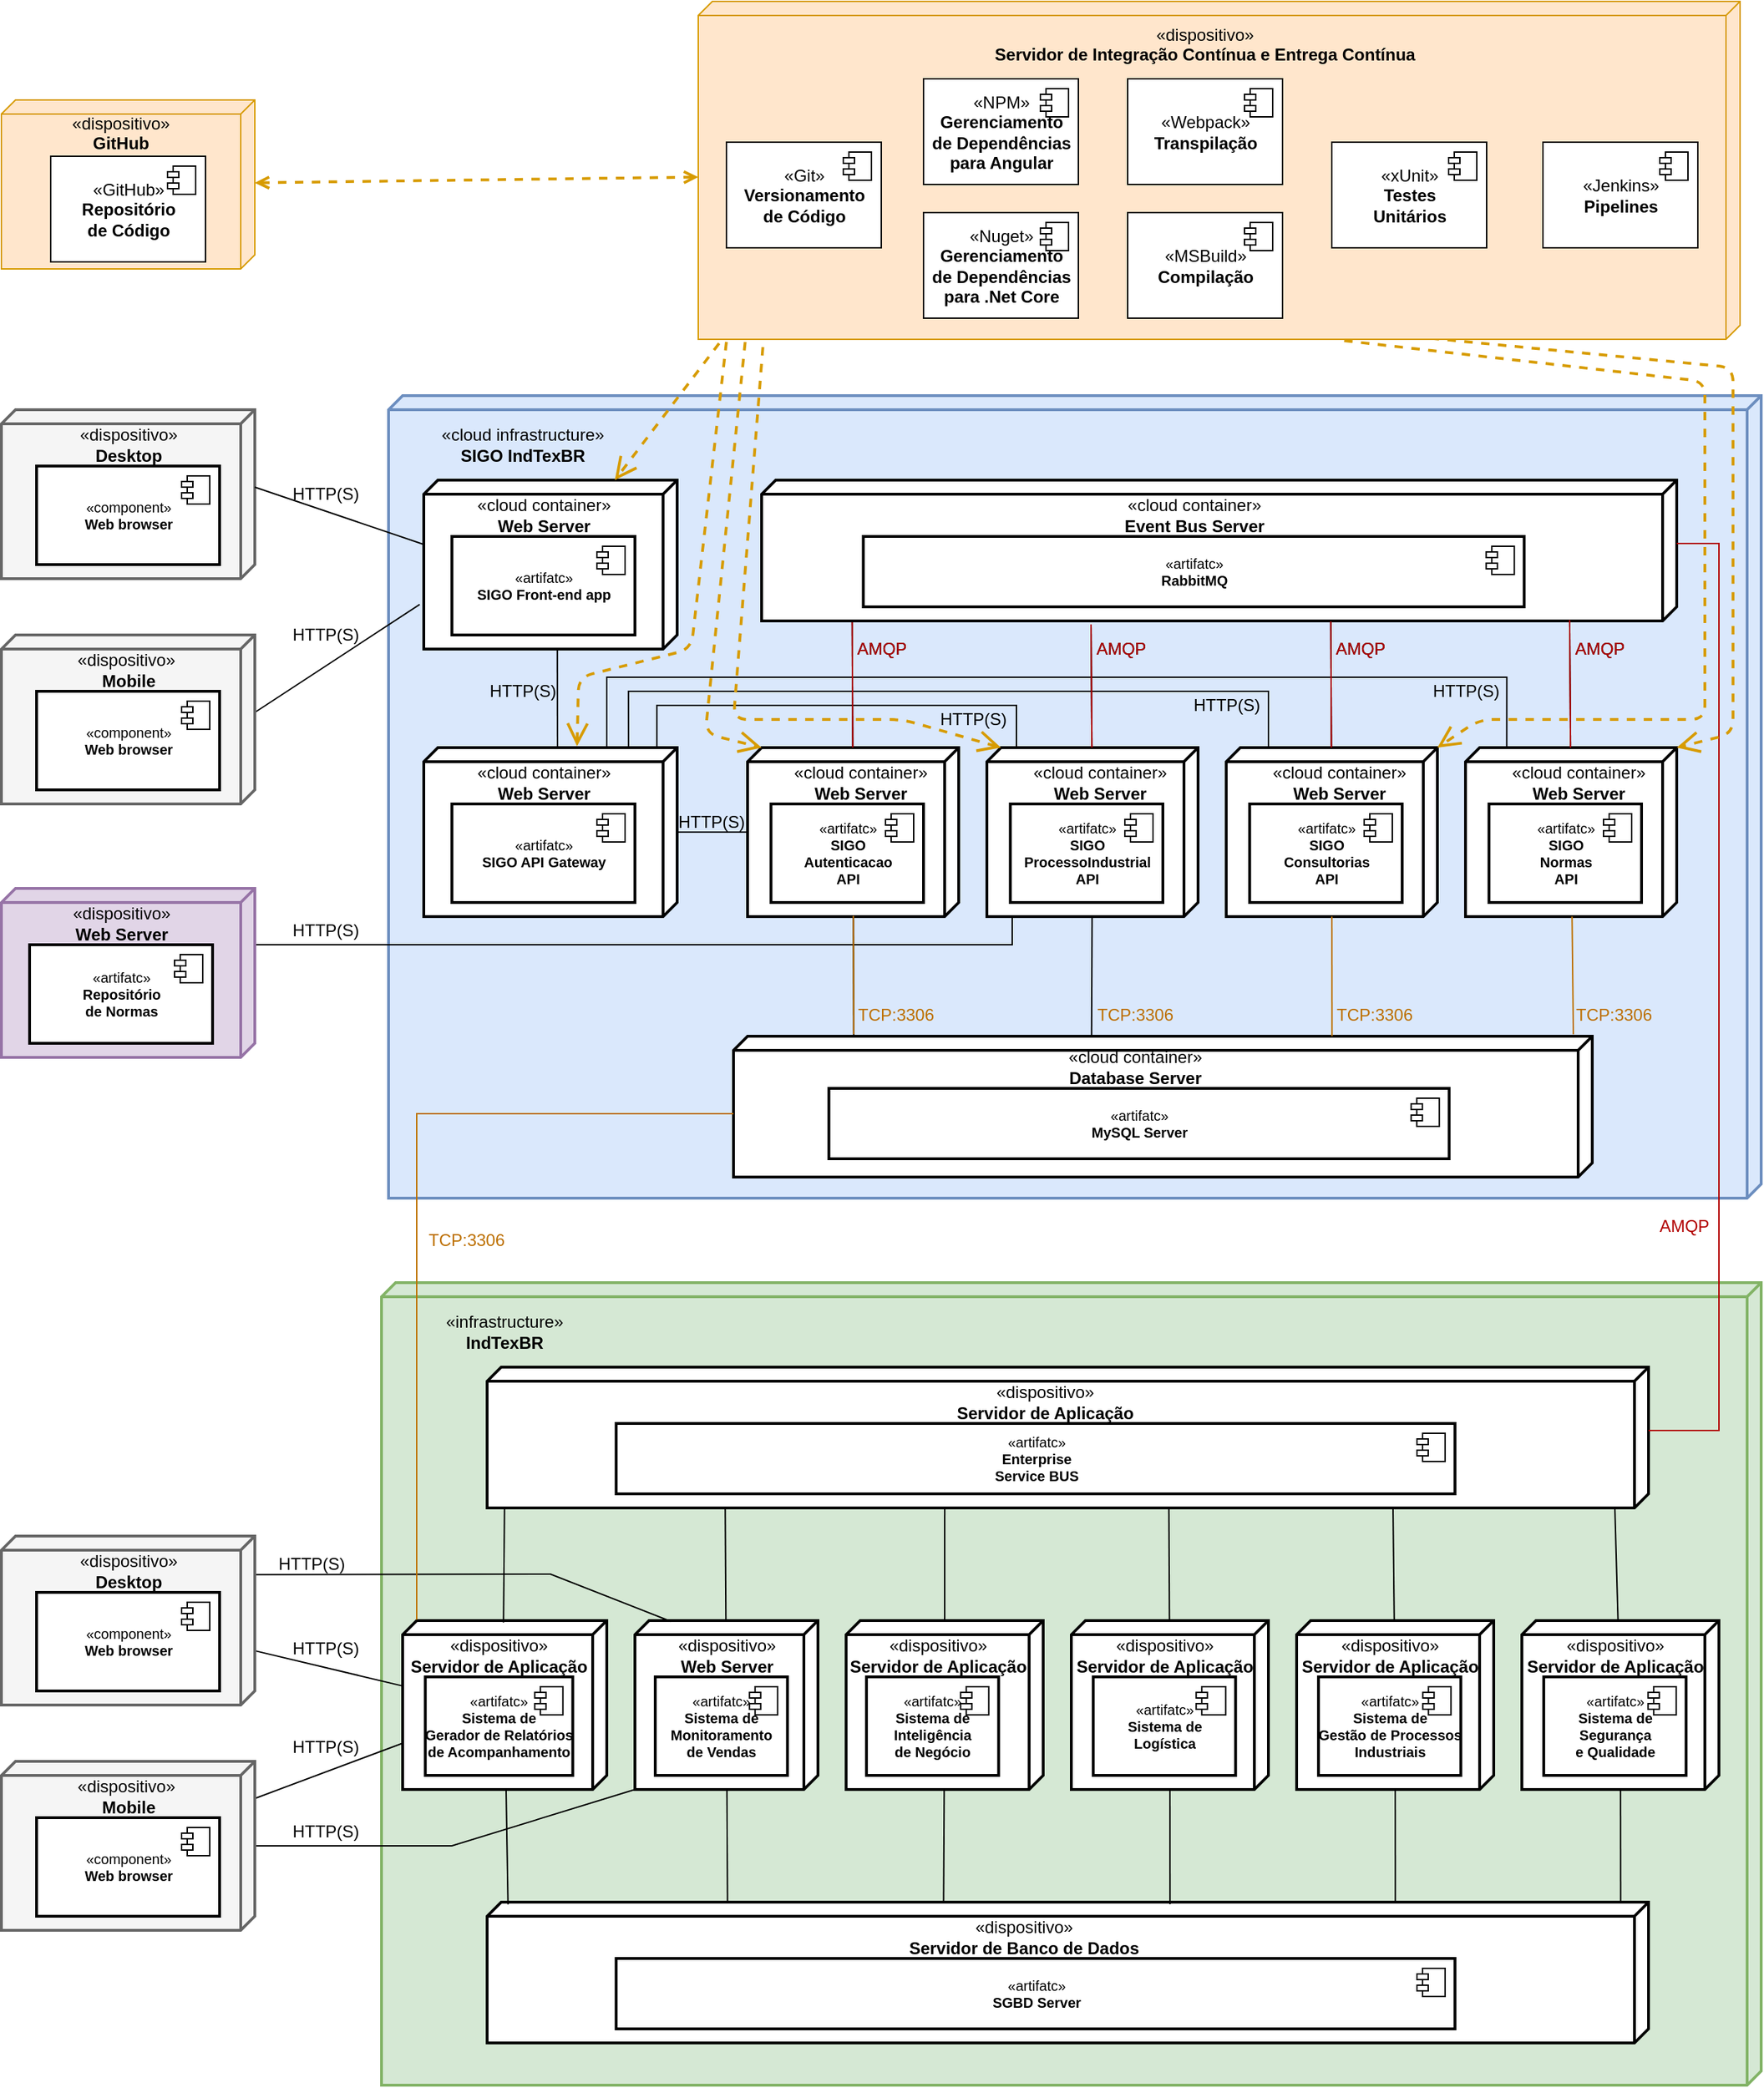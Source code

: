<mxfile version="14.5.7" type="device"><diagram id="sWpKMz6vAWD7szuIGgSp" name="Page-1"><mxGraphModel dx="2417" dy="3994" grid="1" gridSize="10" guides="1" tooltips="1" connect="1" arrows="1" fold="1" page="1" pageScale="1" pageWidth="1169" pageHeight="827" math="0" shadow="0"><root><mxCell id="0"/><mxCell id="1" parent="0"/><mxCell id="Zff647WeJdqxpJMNHQIC-300" value="" style="verticalAlign=top;align=left;spacingTop=8;spacingLeft=2;spacingRight=12;shape=cube;size=10;direction=south;fontStyle=4;html=1;strokeWidth=2;fontSize=10;fillColor=#d5e8d4;strokeColor=#82b366;" parent="1" vertex="1"><mxGeometry x="-340" y="-2330" width="980" height="570" as="geometry"/></mxCell><mxCell id="Zff647WeJdqxpJMNHQIC-295" value="" style="verticalAlign=top;align=left;spacingTop=8;spacingLeft=2;spacingRight=12;shape=cube;size=10;direction=south;fontStyle=4;html=1;strokeWidth=2;fontSize=10;fillColor=#dae8fc;strokeColor=#6c8ebf;" parent="1" vertex="1"><mxGeometry x="-335" y="-2960" width="975" height="570" as="geometry"/></mxCell><mxCell id="SvPqnKLO67f5S53tt5Tz-40" style="edgeStyle=orthogonalEdgeStyle;rounded=0;orthogonalLoop=1;jettySize=auto;html=1;entryX=1.001;entryY=0.88;entryDx=0;entryDy=0;entryPerimeter=0;endArrow=none;endFill=0;strokeColor=#000000;strokeWidth=1;" parent="1" source="Zff647WeJdqxpJMNHQIC-268" target="Zff647WeJdqxpJMNHQIC-251" edge="1"><mxGeometry relative="1" as="geometry"><Array as="points"><mxPoint x="108" y="-2570"/></Array></mxGeometry></mxCell><mxCell id="Zff647WeJdqxpJMNHQIC-268" value="" style="verticalAlign=top;align=left;spacingTop=8;spacingLeft=2;spacingRight=12;shape=cube;size=10;direction=south;fontStyle=4;html=1;strokeWidth=2;fontSize=10;fillColor=#e1d5e7;strokeColor=#9673a6;" parent="1" vertex="1"><mxGeometry x="-610" y="-2610" width="180" height="120" as="geometry"/></mxCell><mxCell id="Zff647WeJdqxpJMNHQIC-269" value="«dispositivo»&lt;br&gt;&lt;b&gt;Web Server&lt;/b&gt;" style="text;html=1;align=center;verticalAlign=middle;resizable=0;points=[];autosize=1;" parent="1" vertex="1"><mxGeometry x="-565" y="-2600" width="80" height="30" as="geometry"/></mxCell><mxCell id="Zff647WeJdqxpJMNHQIC-270" value="«artifatc»&lt;br&gt;&lt;b&gt;Repositório &lt;br&gt;de Normas&lt;/b&gt;" style="html=1;dropTarget=0;strokeWidth=2;fontSize=10;" parent="1" vertex="1"><mxGeometry x="-590" y="-2570" width="130" height="70" as="geometry"/></mxCell><mxCell id="Zff647WeJdqxpJMNHQIC-271" value="" style="shape=module;jettyWidth=8;jettyHeight=4;" parent="Zff647WeJdqxpJMNHQIC-270" vertex="1"><mxGeometry x="1" width="20" height="20" relative="1" as="geometry"><mxPoint x="-27" y="7" as="offset"/></mxGeometry></mxCell><mxCell id="Zff647WeJdqxpJMNHQIC-301" value="«infrastructure»&lt;br&gt;&lt;b&gt;IndTexBR&lt;/b&gt;" style="text;html=1;align=center;verticalAlign=middle;resizable=0;points=[];autosize=1;" parent="1" vertex="1"><mxGeometry x="-302.503" y="-2309.997" width="100" height="30" as="geometry"/></mxCell><mxCell id="Zff647WeJdqxpJMNHQIC-307" value="" style="group" parent="1" vertex="1" connectable="0"><mxGeometry x="-160" y="-2090" width="130" height="120" as="geometry"/></mxCell><mxCell id="Zff647WeJdqxpJMNHQIC-308" value="" style="verticalAlign=top;align=left;spacingTop=8;spacingLeft=2;spacingRight=12;shape=cube;size=10;direction=south;fontStyle=4;html=1;strokeWidth=2;fontSize=10;" parent="Zff647WeJdqxpJMNHQIC-307" vertex="1"><mxGeometry width="130" height="120" as="geometry"/></mxCell><mxCell id="Zff647WeJdqxpJMNHQIC-309" value="«dispositivo»&lt;br&gt;&lt;b&gt;Web Server&lt;/b&gt;" style="text;html=1;align=center;verticalAlign=middle;resizable=0;points=[];autosize=1;" parent="Zff647WeJdqxpJMNHQIC-307" vertex="1"><mxGeometry x="25" y="10" width="80" height="30" as="geometry"/></mxCell><mxCell id="Zff647WeJdqxpJMNHQIC-310" value="«artifatc»&lt;br&gt;&lt;b&gt;Sistema de&lt;br&gt;Monitoramento&lt;br&gt;de Vendas&lt;br&gt;&lt;/b&gt;" style="html=1;dropTarget=0;strokeWidth=2;fontSize=10;" parent="Zff647WeJdqxpJMNHQIC-307" vertex="1"><mxGeometry x="14.444" y="40" width="93.889" height="70" as="geometry"/></mxCell><mxCell id="Zff647WeJdqxpJMNHQIC-311" value="" style="shape=module;jettyWidth=8;jettyHeight=4;" parent="Zff647WeJdqxpJMNHQIC-310" vertex="1"><mxGeometry x="1" width="20" height="20" relative="1" as="geometry"><mxPoint x="-27" y="7" as="offset"/></mxGeometry></mxCell><mxCell id="Zff647WeJdqxpJMNHQIC-378" value="" style="group" parent="1" vertex="1" connectable="0"><mxGeometry x="-325" y="-2090" width="145" height="120" as="geometry"/></mxCell><mxCell id="Zff647WeJdqxpJMNHQIC-379" value="" style="verticalAlign=top;align=left;spacingTop=8;spacingLeft=2;spacingRight=12;shape=cube;size=10;direction=south;fontStyle=4;html=1;strokeWidth=2;fontSize=10;" parent="Zff647WeJdqxpJMNHQIC-378" vertex="1"><mxGeometry width="145" height="120" as="geometry"/></mxCell><mxCell id="Zff647WeJdqxpJMNHQIC-380" value="«dispositivo»&lt;br&gt;&lt;b&gt;Servidor de Aplicação&lt;/b&gt;" style="text;html=1;align=center;verticalAlign=middle;resizable=0;points=[];autosize=1;" parent="Zff647WeJdqxpJMNHQIC-378" vertex="1"><mxGeometry x="-1.527" y="10" width="140" height="30" as="geometry"/></mxCell><mxCell id="Zff647WeJdqxpJMNHQIC-381" value="«artifatc»&lt;br&gt;&lt;b&gt;Sistema de&lt;br&gt;Gerador de Relatórios&lt;br&gt;de Acompanhamento&lt;br&gt;&lt;/b&gt;" style="html=1;dropTarget=0;strokeWidth=2;fontSize=10;" parent="Zff647WeJdqxpJMNHQIC-378" vertex="1"><mxGeometry x="16.111" y="40" width="104.722" height="70" as="geometry"/></mxCell><mxCell id="Zff647WeJdqxpJMNHQIC-382" value="" style="shape=module;jettyWidth=8;jettyHeight=4;" parent="Zff647WeJdqxpJMNHQIC-381" vertex="1"><mxGeometry x="1" width="20" height="20" relative="1" as="geometry"><mxPoint x="-27" y="7" as="offset"/></mxGeometry></mxCell><mxCell id="Zff647WeJdqxpJMNHQIC-373" value="" style="group" parent="1" vertex="1" connectable="0"><mxGeometry x="-10" y="-2090" width="140" height="120" as="geometry"/></mxCell><mxCell id="Zff647WeJdqxpJMNHQIC-374" value="" style="verticalAlign=top;align=left;spacingTop=8;spacingLeft=2;spacingRight=12;shape=cube;size=10;direction=south;fontStyle=4;html=1;strokeWidth=2;fontSize=10;" parent="Zff647WeJdqxpJMNHQIC-373" vertex="1"><mxGeometry width="140" height="120" as="geometry"/></mxCell><mxCell id="Zff647WeJdqxpJMNHQIC-375" value="«dispositivo»&lt;br&gt;&lt;b&gt;Servidor de Aplicação&lt;/b&gt;" style="text;html=1;align=center;verticalAlign=middle;resizable=0;points=[];autosize=1;" parent="Zff647WeJdqxpJMNHQIC-373" vertex="1"><mxGeometry x="-4.997" y="10" width="140" height="30" as="geometry"/></mxCell><mxCell id="Zff647WeJdqxpJMNHQIC-376" value="«artifatc»&lt;br&gt;&lt;b&gt;Sistema de&lt;br&gt;Inteligência&lt;br&gt;de Negócio&lt;br&gt;&lt;/b&gt;" style="html=1;dropTarget=0;strokeWidth=2;fontSize=10;" parent="Zff647WeJdqxpJMNHQIC-373" vertex="1"><mxGeometry x="14.444" y="40" width="93.889" height="70" as="geometry"/></mxCell><mxCell id="Zff647WeJdqxpJMNHQIC-377" value="" style="shape=module;jettyWidth=8;jettyHeight=4;" parent="Zff647WeJdqxpJMNHQIC-376" vertex="1"><mxGeometry x="1" width="20" height="20" relative="1" as="geometry"><mxPoint x="-27" y="7" as="offset"/></mxGeometry></mxCell><mxCell id="Zff647WeJdqxpJMNHQIC-389" value="" style="group" parent="1" vertex="1" connectable="0"><mxGeometry x="150" y="-2090" width="140" height="120" as="geometry"/></mxCell><mxCell id="Zff647WeJdqxpJMNHQIC-390" value="" style="verticalAlign=top;align=left;spacingTop=8;spacingLeft=2;spacingRight=12;shape=cube;size=10;direction=south;fontStyle=4;html=1;strokeWidth=2;fontSize=10;" parent="Zff647WeJdqxpJMNHQIC-389" vertex="1"><mxGeometry width="140" height="120" as="geometry"/></mxCell><mxCell id="Zff647WeJdqxpJMNHQIC-391" value="«dispositivo»&lt;br&gt;&lt;b&gt;Servidor de Aplicação&lt;/b&gt;" style="text;html=1;align=center;verticalAlign=middle;resizable=0;points=[];autosize=1;" parent="Zff647WeJdqxpJMNHQIC-389" vertex="1"><mxGeometry x="-3.893" y="10" width="140" height="30" as="geometry"/></mxCell><mxCell id="Zff647WeJdqxpJMNHQIC-392" value="«artifatc»&lt;br&gt;&lt;b&gt;Sistema de&lt;br&gt;Logística&lt;br&gt;&lt;/b&gt;" style="html=1;dropTarget=0;strokeWidth=2;fontSize=10;" parent="Zff647WeJdqxpJMNHQIC-389" vertex="1"><mxGeometry x="15.556" y="40" width="101.111" height="70" as="geometry"/></mxCell><mxCell id="Zff647WeJdqxpJMNHQIC-393" value="" style="shape=module;jettyWidth=8;jettyHeight=4;" parent="Zff647WeJdqxpJMNHQIC-392" vertex="1"><mxGeometry x="1" width="21" height="20" relative="1" as="geometry"><mxPoint x="-28" y="7" as="offset"/></mxGeometry></mxCell><mxCell id="Zff647WeJdqxpJMNHQIC-394" value="" style="group" parent="1" vertex="1" connectable="0"><mxGeometry x="470" y="-2090" width="140" height="120" as="geometry"/></mxCell><mxCell id="Zff647WeJdqxpJMNHQIC-395" value="" style="verticalAlign=top;align=left;spacingTop=8;spacingLeft=2;spacingRight=12;shape=cube;size=10;direction=south;fontStyle=4;html=1;strokeWidth=2;fontSize=10;" parent="Zff647WeJdqxpJMNHQIC-394" vertex="1"><mxGeometry width="140" height="120" as="geometry"/></mxCell><mxCell id="Zff647WeJdqxpJMNHQIC-396" value="«dispositivo»&lt;br&gt;&lt;b&gt;Servidor de Aplicação&lt;/b&gt;" style="text;html=1;align=center;verticalAlign=middle;resizable=0;points=[];autosize=1;" parent="Zff647WeJdqxpJMNHQIC-394" vertex="1"><mxGeometry x="-3.893" y="10" width="140" height="30" as="geometry"/></mxCell><mxCell id="Zff647WeJdqxpJMNHQIC-397" value="«artifatc»&lt;br&gt;&lt;b&gt;Sistema de&lt;br&gt;Segurança&lt;br&gt;e Qualidade&lt;br&gt;&lt;/b&gt;" style="html=1;dropTarget=0;strokeWidth=2;fontSize=10;" parent="Zff647WeJdqxpJMNHQIC-394" vertex="1"><mxGeometry x="15.556" y="40" width="101.111" height="70" as="geometry"/></mxCell><mxCell id="Zff647WeJdqxpJMNHQIC-398" value="" style="shape=module;jettyWidth=8;jettyHeight=4;" parent="Zff647WeJdqxpJMNHQIC-397" vertex="1"><mxGeometry x="1" width="20" height="20" relative="1" as="geometry"><mxPoint x="-27" y="7" as="offset"/></mxGeometry></mxCell><mxCell id="Zff647WeJdqxpJMNHQIC-399" value="" style="group" parent="1" vertex="1" connectable="0"><mxGeometry x="310" y="-2090" width="140" height="120" as="geometry"/></mxCell><mxCell id="Zff647WeJdqxpJMNHQIC-400" value="" style="verticalAlign=top;align=left;spacingTop=8;spacingLeft=2;spacingRight=12;shape=cube;size=10;direction=south;fontStyle=4;html=1;strokeWidth=2;fontSize=10;" parent="Zff647WeJdqxpJMNHQIC-399" vertex="1"><mxGeometry width="140" height="120" as="geometry"/></mxCell><mxCell id="Zff647WeJdqxpJMNHQIC-401" value="«dispositivo»&lt;br&gt;&lt;b&gt;Servidor de Aplicação&lt;/b&gt;" style="text;html=1;align=center;verticalAlign=middle;resizable=0;points=[];autosize=1;" parent="Zff647WeJdqxpJMNHQIC-399" vertex="1"><mxGeometry x="-3.893" y="10" width="140" height="30" as="geometry"/></mxCell><mxCell id="Zff647WeJdqxpJMNHQIC-402" value="«artifatc»&lt;br&gt;&lt;b&gt;Sistema de&lt;br&gt;Gestão de Processos&lt;br&gt;Industriais&lt;br&gt;&lt;/b&gt;" style="html=1;dropTarget=0;strokeWidth=2;fontSize=10;" parent="Zff647WeJdqxpJMNHQIC-399" vertex="1"><mxGeometry x="15.556" y="40" width="101.111" height="70" as="geometry"/></mxCell><mxCell id="Zff647WeJdqxpJMNHQIC-403" value="" style="shape=module;jettyWidth=8;jettyHeight=4;" parent="Zff647WeJdqxpJMNHQIC-402" vertex="1"><mxGeometry x="1" width="20" height="20" relative="1" as="geometry"><mxPoint x="-27" y="7" as="offset"/></mxGeometry></mxCell><mxCell id="Zff647WeJdqxpJMNHQIC-404" value="" style="group;align=left;verticalAlign=middle;" parent="1" vertex="1" connectable="0"><mxGeometry x="-265" y="-2270" width="825" height="120" as="geometry"/></mxCell><mxCell id="Zff647WeJdqxpJMNHQIC-405" value="" style="verticalAlign=top;align=left;spacingTop=8;spacingLeft=2;spacingRight=12;shape=cube;size=10;direction=south;fontStyle=4;html=1;strokeWidth=2;fontSize=10;" parent="Zff647WeJdqxpJMNHQIC-404" vertex="1"><mxGeometry width="825" height="100" as="geometry"/></mxCell><mxCell id="Zff647WeJdqxpJMNHQIC-406" value="«dispositivo»&lt;br&gt;&lt;b&gt;Servidor de Aplicação&lt;/b&gt;" style="text;html=1;align=center;verticalAlign=middle;resizable=0;points=[];autosize=1;" parent="Zff647WeJdqxpJMNHQIC-404" vertex="1"><mxGeometry x="326.16" y="10" width="140" height="30" as="geometry"/></mxCell><mxCell id="Zff647WeJdqxpJMNHQIC-407" value="«artifatc»&lt;br&gt;&lt;b&gt;Enterprise&lt;br&gt;Service BUS&lt;br&gt;&lt;/b&gt;" style="html=1;dropTarget=0;strokeWidth=2;fontSize=10;" parent="Zff647WeJdqxpJMNHQIC-404" vertex="1"><mxGeometry x="91.671" y="40" width="595.832" height="50" as="geometry"/></mxCell><mxCell id="Zff647WeJdqxpJMNHQIC-408" value="" style="shape=module;jettyWidth=8;jettyHeight=4;" parent="Zff647WeJdqxpJMNHQIC-407" vertex="1"><mxGeometry x="1" width="20" height="20" relative="1" as="geometry"><mxPoint x="-27" y="7" as="offset"/></mxGeometry></mxCell><mxCell id="Zff647WeJdqxpJMNHQIC-368" value="" style="group" parent="1" vertex="1" connectable="0"><mxGeometry x="-265" y="-1890" width="825" height="120" as="geometry"/></mxCell><mxCell id="Zff647WeJdqxpJMNHQIC-369" value="" style="verticalAlign=top;align=left;spacingTop=8;spacingLeft=2;spacingRight=12;shape=cube;size=10;direction=south;fontStyle=4;html=1;strokeWidth=2;fontSize=10;" parent="Zff647WeJdqxpJMNHQIC-368" vertex="1"><mxGeometry width="825" height="100" as="geometry"/></mxCell><mxCell id="Zff647WeJdqxpJMNHQIC-370" value="«dispositivo»&lt;br&gt;&lt;b&gt;Servidor de Banco de Dados&lt;/b&gt;" style="text;html=1;align=center;verticalAlign=middle;resizable=0;points=[];autosize=1;" parent="Zff647WeJdqxpJMNHQIC-368" vertex="1"><mxGeometry x="291.175" y="10" width="180" height="30" as="geometry"/></mxCell><mxCell id="Zff647WeJdqxpJMNHQIC-371" value="«artifatc»&lt;br&gt;&lt;b&gt;SGBD Server&lt;br&gt;&lt;/b&gt;" style="html=1;dropTarget=0;strokeWidth=2;fontSize=10;" parent="Zff647WeJdqxpJMNHQIC-368" vertex="1"><mxGeometry x="91.662" y="40" width="595.834" height="50" as="geometry"/></mxCell><mxCell id="Zff647WeJdqxpJMNHQIC-372" value="" style="shape=module;jettyWidth=8;jettyHeight=4;" parent="Zff647WeJdqxpJMNHQIC-371" vertex="1"><mxGeometry x="1" width="20" height="20" relative="1" as="geometry"><mxPoint x="-27" y="7" as="offset"/></mxGeometry></mxCell><mxCell id="SvPqnKLO67f5S53tt5Tz-16" style="edgeStyle=none;rounded=0;orthogonalLoop=1;jettySize=auto;html=1;entryX=0.386;entryY=1.004;entryDx=0;entryDy=0;entryPerimeter=0;endArrow=none;endFill=0;strokeColor=#000000;strokeWidth=1;" parent="1" source="Zff647WeJdqxpJMNHQIC-303" target="Zff647WeJdqxpJMNHQIC-379" edge="1"><mxGeometry relative="1" as="geometry"/></mxCell><mxCell id="SvPqnKLO67f5S53tt5Tz-19" style="edgeStyle=none;rounded=0;orthogonalLoop=1;jettySize=auto;html=1;entryX=0.005;entryY=0.803;entryDx=0;entryDy=0;entryPerimeter=0;endArrow=none;endFill=0;strokeColor=#000000;strokeWidth=1;exitX=0.228;exitY=0.002;exitDx=0;exitDy=0;exitPerimeter=0;" parent="1" source="Zff647WeJdqxpJMNHQIC-303" target="Zff647WeJdqxpJMNHQIC-308" edge="1"><mxGeometry relative="1" as="geometry"><Array as="points"><mxPoint x="-220" y="-2123"/></Array></mxGeometry></mxCell><mxCell id="Zff647WeJdqxpJMNHQIC-303" value="" style="verticalAlign=top;align=left;spacingTop=8;spacingLeft=2;spacingRight=12;shape=cube;size=10;direction=south;fontStyle=4;html=1;strokeWidth=2;fontSize=10;fillColor=#f5f5f5;strokeColor=#666666;fontColor=#333333;" parent="1" vertex="1"><mxGeometry x="-610" y="-2150" width="180" height="120" as="geometry"/></mxCell><mxCell id="Zff647WeJdqxpJMNHQIC-304" value="«dispositivo»&lt;br&gt;&lt;b&gt;Desktop&lt;/b&gt;" style="text;html=1;align=center;verticalAlign=middle;resizable=0;points=[];autosize=1;" parent="1" vertex="1"><mxGeometry x="-560" y="-2140" width="80" height="30" as="geometry"/></mxCell><mxCell id="Zff647WeJdqxpJMNHQIC-305" value="«component»&lt;br&gt;&lt;b&gt;Web browser&lt;/b&gt;" style="html=1;dropTarget=0;strokeWidth=2;fontSize=10;" parent="1" vertex="1"><mxGeometry x="-585" y="-2110" width="130" height="70" as="geometry"/></mxCell><mxCell id="Zff647WeJdqxpJMNHQIC-306" value="" style="shape=module;jettyWidth=8;jettyHeight=4;" parent="Zff647WeJdqxpJMNHQIC-305" vertex="1"><mxGeometry x="1" width="20" height="20" relative="1" as="geometry"><mxPoint x="-27" y="7" as="offset"/></mxGeometry></mxCell><mxCell id="SvPqnKLO67f5S53tt5Tz-17" style="edgeStyle=none;rounded=0;orthogonalLoop=1;jettySize=auto;html=1;endArrow=none;endFill=0;strokeColor=#000000;strokeWidth=1;" parent="1" source="Zff647WeJdqxpJMNHQIC-313" target="Zff647WeJdqxpJMNHQIC-379" edge="1"><mxGeometry relative="1" as="geometry"/></mxCell><mxCell id="SvPqnKLO67f5S53tt5Tz-18" style="edgeStyle=none;rounded=0;orthogonalLoop=1;jettySize=auto;html=1;entryX=1;entryY=1;entryDx=0;entryDy=0;entryPerimeter=0;endArrow=none;endFill=0;strokeColor=#000000;strokeWidth=1;" parent="1" source="Zff647WeJdqxpJMNHQIC-313" target="Zff647WeJdqxpJMNHQIC-308" edge="1"><mxGeometry relative="1" as="geometry"><Array as="points"><mxPoint x="-290" y="-1930"/></Array></mxGeometry></mxCell><mxCell id="Zff647WeJdqxpJMNHQIC-313" value="" style="verticalAlign=top;align=left;spacingTop=8;spacingLeft=2;spacingRight=12;shape=cube;size=10;direction=south;fontStyle=4;html=1;strokeWidth=2;fontSize=10;fillColor=#f5f5f5;strokeColor=#666666;fontColor=#333333;" parent="1" vertex="1"><mxGeometry x="-610" y="-1990" width="180" height="120" as="geometry"/></mxCell><mxCell id="Zff647WeJdqxpJMNHQIC-314" value="«dispositivo»&amp;nbsp;&lt;br&gt;&lt;b&gt;Mobile&lt;/b&gt;" style="text;html=1;align=center;verticalAlign=middle;resizable=0;points=[];autosize=1;" parent="1" vertex="1"><mxGeometry x="-565" y="-1980" width="90" height="30" as="geometry"/></mxCell><mxCell id="Zff647WeJdqxpJMNHQIC-315" value="«component»&lt;br&gt;&lt;b&gt;Web browser&lt;/b&gt;" style="html=1;dropTarget=0;strokeWidth=2;fontSize=10;" parent="1" vertex="1"><mxGeometry x="-585" y="-1950" width="130" height="70" as="geometry"/></mxCell><mxCell id="Zff647WeJdqxpJMNHQIC-316" value="" style="shape=module;jettyWidth=8;jettyHeight=4;" parent="Zff647WeJdqxpJMNHQIC-315" vertex="1"><mxGeometry x="1" width="20" height="20" relative="1" as="geometry"><mxPoint x="-27" y="7" as="offset"/></mxGeometry></mxCell><mxCell id="Zff647WeJdqxpJMNHQIC-296" value="«cloud infrastructure»&lt;br&gt;&lt;b&gt;SIGO IndTexBR&lt;/b&gt;" style="text;html=1;align=center;verticalAlign=middle;resizable=0;points=[];autosize=1;" parent="1" vertex="1"><mxGeometry x="-305.003" y="-2939.997" width="130" height="30" as="geometry"/></mxCell><mxCell id="Zff647WeJdqxpJMNHQIC-221" value="" style="group" parent="1" vertex="1" connectable="0"><mxGeometry x="-310" y="-2900" width="180" height="120" as="geometry"/></mxCell><mxCell id="Zff647WeJdqxpJMNHQIC-222" value="" style="verticalAlign=top;align=left;spacingTop=8;spacingLeft=2;spacingRight=12;shape=cube;size=10;direction=south;fontStyle=4;html=1;strokeWidth=2;fontSize=10;" parent="Zff647WeJdqxpJMNHQIC-221" vertex="1"><mxGeometry width="180" height="120" as="geometry"/></mxCell><mxCell id="Zff647WeJdqxpJMNHQIC-223" value="«cloud container»&lt;br&gt;&lt;b&gt;Web Server&lt;/b&gt;" style="text;html=1;align=center;verticalAlign=middle;resizable=0;points=[];autosize=1;" parent="Zff647WeJdqxpJMNHQIC-221" vertex="1"><mxGeometry x="30" y="10" width="110" height="30" as="geometry"/></mxCell><mxCell id="Zff647WeJdqxpJMNHQIC-229" value="«artifatc»&lt;br&gt;&lt;b&gt;SIGO Front-end app&lt;/b&gt;" style="html=1;dropTarget=0;strokeWidth=2;fontSize=10;" parent="Zff647WeJdqxpJMNHQIC-221" vertex="1"><mxGeometry x="20" y="40" width="130" height="70" as="geometry"/></mxCell><mxCell id="Zff647WeJdqxpJMNHQIC-230" value="" style="shape=module;jettyWidth=8;jettyHeight=4;" parent="Zff647WeJdqxpJMNHQIC-229" vertex="1"><mxGeometry x="1" width="20" height="20" relative="1" as="geometry"><mxPoint x="-27" y="7" as="offset"/></mxGeometry></mxCell><mxCell id="Zff647WeJdqxpJMNHQIC-239" value="" style="group" parent="1" vertex="1" connectable="0"><mxGeometry x="-310" y="-2710" width="180" height="120" as="geometry"/></mxCell><mxCell id="Zff647WeJdqxpJMNHQIC-240" value="" style="verticalAlign=top;align=left;spacingTop=8;spacingLeft=2;spacingRight=12;shape=cube;size=10;direction=south;fontStyle=4;html=1;strokeWidth=2;fontSize=10;" parent="Zff647WeJdqxpJMNHQIC-239" vertex="1"><mxGeometry width="180" height="120" as="geometry"/></mxCell><mxCell id="Zff647WeJdqxpJMNHQIC-241" value="«cloud container»&lt;br&gt;&lt;b&gt;Web Server&lt;/b&gt;" style="text;html=1;align=center;verticalAlign=middle;resizable=0;points=[];autosize=1;" parent="Zff647WeJdqxpJMNHQIC-239" vertex="1"><mxGeometry x="30" y="10" width="110" height="30" as="geometry"/></mxCell><mxCell id="Zff647WeJdqxpJMNHQIC-242" value="«artifatc»&lt;br&gt;&lt;b&gt;SIGO API Gateway&lt;/b&gt;" style="html=1;dropTarget=0;strokeWidth=2;fontSize=10;" parent="Zff647WeJdqxpJMNHQIC-239" vertex="1"><mxGeometry x="20" y="40" width="130" height="70" as="geometry"/></mxCell><mxCell id="Zff647WeJdqxpJMNHQIC-243" value="" style="shape=module;jettyWidth=8;jettyHeight=4;" parent="Zff647WeJdqxpJMNHQIC-242" vertex="1"><mxGeometry x="1" width="20" height="20" relative="1" as="geometry"><mxPoint x="-27" y="7" as="offset"/></mxGeometry></mxCell><mxCell id="Zff647WeJdqxpJMNHQIC-245" value="" style="group" parent="1" vertex="1" connectable="0"><mxGeometry x="-80" y="-2710" width="150" height="120" as="geometry"/></mxCell><mxCell id="Zff647WeJdqxpJMNHQIC-246" value="" style="verticalAlign=top;align=left;spacingTop=8;spacingLeft=2;spacingRight=12;shape=cube;size=10;direction=south;fontStyle=4;html=1;strokeWidth=2;fontSize=10;" parent="Zff647WeJdqxpJMNHQIC-245" vertex="1"><mxGeometry width="150" height="120" as="geometry"/></mxCell><mxCell id="Zff647WeJdqxpJMNHQIC-247" value="«cloud container»&lt;br&gt;&lt;b&gt;Web Server&lt;/b&gt;" style="text;html=1;align=center;verticalAlign=middle;resizable=0;points=[];autosize=1;" parent="Zff647WeJdqxpJMNHQIC-245" vertex="1"><mxGeometry x="25" y="10" width="110" height="30" as="geometry"/></mxCell><mxCell id="Zff647WeJdqxpJMNHQIC-248" value="«artifatc»&lt;br&gt;&lt;b&gt;SIGO&lt;br&gt;Autenticacao&lt;br&gt;API&lt;/b&gt;" style="html=1;dropTarget=0;strokeWidth=2;fontSize=10;" parent="Zff647WeJdqxpJMNHQIC-245" vertex="1"><mxGeometry x="16.667" y="40" width="108.333" height="70" as="geometry"/></mxCell><mxCell id="Zff647WeJdqxpJMNHQIC-249" value="" style="shape=module;jettyWidth=8;jettyHeight=4;" parent="Zff647WeJdqxpJMNHQIC-248" vertex="1"><mxGeometry x="1" width="20" height="20" relative="1" as="geometry"><mxPoint x="-27" y="7" as="offset"/></mxGeometry></mxCell><mxCell id="Zff647WeJdqxpJMNHQIC-260" value="" style="group" parent="1" vertex="1" connectable="0"><mxGeometry x="430" y="-2710" width="150" height="120" as="geometry"/></mxCell><mxCell id="Zff647WeJdqxpJMNHQIC-261" value="" style="verticalAlign=top;align=left;spacingTop=8;spacingLeft=2;spacingRight=12;shape=cube;size=10;direction=south;fontStyle=4;html=1;strokeWidth=2;fontSize=10;" parent="Zff647WeJdqxpJMNHQIC-260" vertex="1"><mxGeometry width="150" height="120" as="geometry"/></mxCell><mxCell id="Zff647WeJdqxpJMNHQIC-262" value="«cloud container»&lt;br&gt;&lt;b&gt;Web Server&lt;/b&gt;" style="text;html=1;align=center;verticalAlign=middle;resizable=0;points=[];autosize=1;" parent="Zff647WeJdqxpJMNHQIC-260" vertex="1"><mxGeometry x="25" y="10" width="110" height="30" as="geometry"/></mxCell><mxCell id="Zff647WeJdqxpJMNHQIC-263" value="«artifatc»&lt;br&gt;&lt;b&gt;SIGO&lt;br&gt;Normas&lt;br&gt;API&lt;/b&gt;" style="html=1;dropTarget=0;strokeWidth=2;fontSize=10;" parent="Zff647WeJdqxpJMNHQIC-260" vertex="1"><mxGeometry x="16.667" y="40" width="108.333" height="70" as="geometry"/></mxCell><mxCell id="Zff647WeJdqxpJMNHQIC-264" value="" style="shape=module;jettyWidth=8;jettyHeight=4;" parent="Zff647WeJdqxpJMNHQIC-263" vertex="1"><mxGeometry x="1" width="20" height="20" relative="1" as="geometry"><mxPoint x="-27" y="7" as="offset"/></mxGeometry></mxCell><mxCell id="Zff647WeJdqxpJMNHQIC-250" value="" style="group" parent="1" vertex="1" connectable="0"><mxGeometry x="90" y="-2710" width="150" height="120" as="geometry"/></mxCell><mxCell id="Zff647WeJdqxpJMNHQIC-251" value="" style="verticalAlign=top;align=left;spacingTop=8;spacingLeft=2;spacingRight=12;shape=cube;size=10;direction=south;fontStyle=4;html=1;strokeWidth=2;fontSize=10;" parent="Zff647WeJdqxpJMNHQIC-250" vertex="1"><mxGeometry width="150" height="120" as="geometry"/></mxCell><mxCell id="Zff647WeJdqxpJMNHQIC-252" value="«cloud container»&lt;br&gt;&lt;b&gt;Web Server&lt;/b&gt;" style="text;html=1;align=center;verticalAlign=middle;resizable=0;points=[];autosize=1;" parent="Zff647WeJdqxpJMNHQIC-250" vertex="1"><mxGeometry x="25" y="10" width="110" height="30" as="geometry"/></mxCell><mxCell id="Zff647WeJdqxpJMNHQIC-253" value="«artifatc»&lt;br&gt;&lt;b&gt;SIGO&lt;br&gt;ProcessoIndustrial&lt;br&gt;API&lt;/b&gt;" style="html=1;dropTarget=0;strokeWidth=2;fontSize=10;" parent="Zff647WeJdqxpJMNHQIC-250" vertex="1"><mxGeometry x="16.667" y="40" width="108.333" height="70" as="geometry"/></mxCell><mxCell id="Zff647WeJdqxpJMNHQIC-254" value="" style="shape=module;jettyWidth=8;jettyHeight=4;" parent="Zff647WeJdqxpJMNHQIC-253" vertex="1"><mxGeometry x="1" width="20" height="20" relative="1" as="geometry"><mxPoint x="-27" y="7" as="offset"/></mxGeometry></mxCell><mxCell id="Zff647WeJdqxpJMNHQIC-280" value="" style="group" parent="1" vertex="1" connectable="0"><mxGeometry x="-70" y="-2900" width="650" height="120" as="geometry"/></mxCell><mxCell id="Zff647WeJdqxpJMNHQIC-281" value="" style="verticalAlign=top;align=left;spacingTop=8;spacingLeft=2;spacingRight=12;shape=cube;size=10;direction=south;fontStyle=4;html=1;strokeWidth=2;fontSize=10;" parent="Zff647WeJdqxpJMNHQIC-280" vertex="1"><mxGeometry width="650" height="100" as="geometry"/></mxCell><mxCell id="Zff647WeJdqxpJMNHQIC-282" value="«cloud container»&lt;br&gt;&lt;b&gt;Event Bus Server&lt;/b&gt;" style="text;html=1;align=center;verticalAlign=middle;resizable=0;points=[];autosize=1;" parent="Zff647WeJdqxpJMNHQIC-280" vertex="1"><mxGeometry x="251.943" y="10" width="110" height="30" as="geometry"/></mxCell><mxCell id="Zff647WeJdqxpJMNHQIC-283" value="«artifatc»&lt;br&gt;&lt;b&gt;RabbitMQ&lt;br&gt;&lt;/b&gt;" style="html=1;dropTarget=0;strokeWidth=2;fontSize=10;" parent="Zff647WeJdqxpJMNHQIC-280" vertex="1"><mxGeometry x="72.22" y="40" width="469.44" height="50" as="geometry"/></mxCell><mxCell id="Zff647WeJdqxpJMNHQIC-284" value="" style="shape=module;jettyWidth=8;jettyHeight=4;" parent="Zff647WeJdqxpJMNHQIC-283" vertex="1"><mxGeometry x="1" width="20" height="20" relative="1" as="geometry"><mxPoint x="-27" y="7" as="offset"/></mxGeometry></mxCell><mxCell id="Zff647WeJdqxpJMNHQIC-217" value="" style="verticalAlign=top;align=left;spacingTop=8;spacingLeft=2;spacingRight=12;shape=cube;size=10;direction=south;fontStyle=4;html=1;strokeWidth=2;fontSize=10;fillColor=#f5f5f5;strokeColor=#666666;fontColor=#333333;" parent="1" vertex="1"><mxGeometry x="-610" y="-2950" width="180" height="120" as="geometry"/></mxCell><mxCell id="Zff647WeJdqxpJMNHQIC-60" value="«dispositivo»&lt;br&gt;&lt;b&gt;Desktop&lt;/b&gt;" style="text;html=1;align=center;verticalAlign=middle;resizable=0;points=[];autosize=1;" parent="1" vertex="1"><mxGeometry x="-560" y="-2940" width="80" height="30" as="geometry"/></mxCell><mxCell id="Zff647WeJdqxpJMNHQIC-219" value="«component»&lt;br&gt;&lt;b&gt;Web browser&lt;/b&gt;" style="html=1;dropTarget=0;strokeWidth=2;fontSize=10;" parent="1" vertex="1"><mxGeometry x="-585" y="-2910" width="130" height="70" as="geometry"/></mxCell><mxCell id="Zff647WeJdqxpJMNHQIC-220" value="" style="shape=module;jettyWidth=8;jettyHeight=4;" parent="Zff647WeJdqxpJMNHQIC-219" vertex="1"><mxGeometry x="1" width="20" height="20" relative="1" as="geometry"><mxPoint x="-27" y="7" as="offset"/></mxGeometry></mxCell><mxCell id="SvPqnKLO67f5S53tt5Tz-41" style="rounded=0;orthogonalLoop=1;jettySize=auto;html=1;entryX=0.736;entryY=1.016;entryDx=0;entryDy=0;entryPerimeter=0;endArrow=none;endFill=0;strokeColor=#000000;strokeWidth=1;exitX=0;exitY=0;exitDx=55;exitDy=0;exitPerimeter=0;" parent="1" source="Zff647WeJdqxpJMNHQIC-225" target="Zff647WeJdqxpJMNHQIC-222" edge="1"><mxGeometry relative="1" as="geometry"/></mxCell><mxCell id="Zff647WeJdqxpJMNHQIC-225" value="" style="verticalAlign=top;align=left;spacingTop=8;spacingLeft=2;spacingRight=12;shape=cube;size=10;direction=south;fontStyle=4;html=1;strokeWidth=2;fontSize=10;fillColor=#f5f5f5;strokeColor=#666666;fontColor=#333333;" parent="1" vertex="1"><mxGeometry x="-610" y="-2790" width="180" height="120" as="geometry"/></mxCell><mxCell id="Zff647WeJdqxpJMNHQIC-226" value="«dispositivo»&amp;nbsp;&lt;br&gt;&lt;b&gt;Mobile&lt;/b&gt;" style="text;html=1;align=center;verticalAlign=middle;resizable=0;points=[];autosize=1;" parent="1" vertex="1"><mxGeometry x="-565" y="-2780" width="90" height="30" as="geometry"/></mxCell><mxCell id="Zff647WeJdqxpJMNHQIC-227" value="«component»&lt;br&gt;&lt;b&gt;Web browser&lt;/b&gt;" style="html=1;dropTarget=0;strokeWidth=2;fontSize=10;" parent="1" vertex="1"><mxGeometry x="-585" y="-2750" width="130" height="70" as="geometry"/></mxCell><mxCell id="Zff647WeJdqxpJMNHQIC-228" value="" style="shape=module;jettyWidth=8;jettyHeight=4;" parent="Zff647WeJdqxpJMNHQIC-227" vertex="1"><mxGeometry x="1" width="20" height="20" relative="1" as="geometry"><mxPoint x="-27" y="7" as="offset"/></mxGeometry></mxCell><mxCell id="Zff647WeJdqxpJMNHQIC-255" value="" style="group" parent="1" vertex="1" connectable="0"><mxGeometry x="260" y="-2710" width="150" height="120" as="geometry"/></mxCell><mxCell id="Zff647WeJdqxpJMNHQIC-256" value="" style="verticalAlign=top;align=left;spacingTop=8;spacingLeft=2;spacingRight=12;shape=cube;size=10;direction=south;fontStyle=4;html=1;strokeWidth=2;fontSize=10;" parent="Zff647WeJdqxpJMNHQIC-255" vertex="1"><mxGeometry width="150" height="120" as="geometry"/></mxCell><mxCell id="Zff647WeJdqxpJMNHQIC-257" value="«cloud container»&lt;br&gt;&lt;b&gt;Web Server&lt;/b&gt;" style="text;html=1;align=center;verticalAlign=middle;resizable=0;points=[];autosize=1;" parent="Zff647WeJdqxpJMNHQIC-255" vertex="1"><mxGeometry x="25.0" y="10" width="110" height="30" as="geometry"/></mxCell><mxCell id="Zff647WeJdqxpJMNHQIC-258" value="«artifatc»&lt;br&gt;&lt;b&gt;SIGO&lt;br&gt;Consultorias&lt;br&gt;API&lt;/b&gt;" style="html=1;dropTarget=0;strokeWidth=2;fontSize=10;" parent="Zff647WeJdqxpJMNHQIC-255" vertex="1"><mxGeometry x="16.667" y="40" width="108.333" height="70" as="geometry"/></mxCell><mxCell id="Zff647WeJdqxpJMNHQIC-259" value="" style="shape=module;jettyWidth=8;jettyHeight=4;" parent="Zff647WeJdqxpJMNHQIC-258" vertex="1"><mxGeometry x="1" width="20" height="20" relative="1" as="geometry"><mxPoint x="-27" y="7" as="offset"/></mxGeometry></mxCell><mxCell id="Zff647WeJdqxpJMNHQIC-273" value="" style="group" parent="1" vertex="1" connectable="0"><mxGeometry x="-90" y="-2520" width="610" height="120" as="geometry"/></mxCell><mxCell id="Zff647WeJdqxpJMNHQIC-274" value="" style="verticalAlign=top;align=left;spacingTop=8;spacingLeft=2;spacingRight=12;shape=cube;size=10;direction=south;fontStyle=4;html=1;strokeWidth=2;fontSize=10;" parent="Zff647WeJdqxpJMNHQIC-273" vertex="1"><mxGeometry y="15" width="610" height="100" as="geometry"/></mxCell><mxCell id="Zff647WeJdqxpJMNHQIC-275" value="«cloud container»&lt;br&gt;&lt;b&gt;Database Server&lt;/b&gt;" style="text;html=1;align=center;verticalAlign=middle;resizable=0;points=[];autosize=1;" parent="Zff647WeJdqxpJMNHQIC-273" vertex="1"><mxGeometry x="229.997" y="22" width="110" height="30" as="geometry"/></mxCell><mxCell id="Zff647WeJdqxpJMNHQIC-276" value="«artifatc»&lt;br&gt;&lt;b&gt;MySQL Server&lt;br&gt;&lt;/b&gt;" style="html=1;dropTarget=0;strokeWidth=2;fontSize=10;" parent="Zff647WeJdqxpJMNHQIC-273" vertex="1"><mxGeometry x="67.78" y="52" width="440.56" height="50" as="geometry"/></mxCell><mxCell id="Zff647WeJdqxpJMNHQIC-277" value="" style="shape=module;jettyWidth=8;jettyHeight=4;" parent="Zff647WeJdqxpJMNHQIC-276" vertex="1"><mxGeometry x="1" width="20" height="20" relative="1" as="geometry"><mxPoint x="-27" y="7" as="offset"/></mxGeometry></mxCell><mxCell id="SvPqnKLO67f5S53tt5Tz-1" style="edgeStyle=none;rounded=0;orthogonalLoop=1;jettySize=auto;html=1;entryX=0.999;entryY=0.985;entryDx=0;entryDy=0;entryPerimeter=0;endArrow=none;endFill=0;strokeColor=#000000;strokeWidth=1;exitX=0.011;exitY=0.506;exitDx=0;exitDy=0;exitPerimeter=0;" parent="1" source="Zff647WeJdqxpJMNHQIC-379" target="Zff647WeJdqxpJMNHQIC-405" edge="1"><mxGeometry relative="1" as="geometry"/></mxCell><mxCell id="SvPqnKLO67f5S53tt5Tz-2" style="edgeStyle=none;rounded=0;orthogonalLoop=1;jettySize=auto;html=1;entryX=0.99;entryY=0.795;entryDx=0;entryDy=0;entryPerimeter=0;endArrow=none;endFill=0;strokeColor=#000000;strokeWidth=1;" parent="1" source="Zff647WeJdqxpJMNHQIC-308" target="Zff647WeJdqxpJMNHQIC-405" edge="1"><mxGeometry relative="1" as="geometry"/></mxCell><mxCell id="SvPqnKLO67f5S53tt5Tz-4" style="edgeStyle=none;rounded=0;orthogonalLoop=1;jettySize=auto;html=1;entryX=1.008;entryY=0.606;entryDx=0;entryDy=0;entryPerimeter=0;endArrow=none;endFill=0;strokeColor=#000000;strokeWidth=1;" parent="1" source="Zff647WeJdqxpJMNHQIC-374" target="Zff647WeJdqxpJMNHQIC-405" edge="1"><mxGeometry relative="1" as="geometry"/></mxCell><mxCell id="SvPqnKLO67f5S53tt5Tz-6" style="edgeStyle=none;rounded=0;orthogonalLoop=1;jettySize=auto;html=1;entryX=0.997;entryY=0.413;entryDx=0;entryDy=0;entryPerimeter=0;endArrow=none;endFill=0;strokeColor=#000000;strokeWidth=1;" parent="1" source="Zff647WeJdqxpJMNHQIC-390" target="Zff647WeJdqxpJMNHQIC-405" edge="1"><mxGeometry relative="1" as="geometry"/></mxCell><mxCell id="SvPqnKLO67f5S53tt5Tz-7" style="edgeStyle=none;rounded=0;orthogonalLoop=1;jettySize=auto;html=1;entryX=1.001;entryY=0.22;entryDx=0;entryDy=0;entryPerimeter=0;endArrow=none;endFill=0;strokeColor=#000000;strokeWidth=1;" parent="1" source="Zff647WeJdqxpJMNHQIC-400" target="Zff647WeJdqxpJMNHQIC-405" edge="1"><mxGeometry relative="1" as="geometry"/></mxCell><mxCell id="SvPqnKLO67f5S53tt5Tz-8" style="edgeStyle=none;rounded=0;orthogonalLoop=1;jettySize=auto;html=1;endArrow=none;endFill=0;strokeColor=#000000;strokeWidth=1;entryX=1.004;entryY=0.029;entryDx=0;entryDy=0;entryPerimeter=0;" parent="1" source="Zff647WeJdqxpJMNHQIC-395" target="Zff647WeJdqxpJMNHQIC-405" edge="1"><mxGeometry relative="1" as="geometry"><mxPoint x="540" y="-2167" as="targetPoint"/></mxGeometry></mxCell><mxCell id="SvPqnKLO67f5S53tt5Tz-10" style="edgeStyle=none;rounded=0;orthogonalLoop=1;jettySize=auto;html=1;entryX=0.008;entryY=0.218;entryDx=0;entryDy=0;entryPerimeter=0;endArrow=none;endFill=0;strokeColor=#000000;strokeWidth=1;" parent="1" source="Zff647WeJdqxpJMNHQIC-400" target="Zff647WeJdqxpJMNHQIC-369" edge="1"><mxGeometry relative="1" as="geometry"/></mxCell><mxCell id="SvPqnKLO67f5S53tt5Tz-11" style="edgeStyle=none;rounded=0;orthogonalLoop=1;jettySize=auto;html=1;entryX=0.015;entryY=0.412;entryDx=0;entryDy=0;entryPerimeter=0;endArrow=none;endFill=0;strokeColor=#000000;strokeWidth=1;" parent="1" source="Zff647WeJdqxpJMNHQIC-390" target="Zff647WeJdqxpJMNHQIC-369" edge="1"><mxGeometry relative="1" as="geometry"/></mxCell><mxCell id="SvPqnKLO67f5S53tt5Tz-12" style="edgeStyle=none;rounded=0;orthogonalLoop=1;jettySize=auto;html=1;entryX=0.001;entryY=0.607;entryDx=0;entryDy=0;entryPerimeter=0;endArrow=none;endFill=0;strokeColor=#000000;strokeWidth=1;" parent="1" source="Zff647WeJdqxpJMNHQIC-374" target="Zff647WeJdqxpJMNHQIC-369" edge="1"><mxGeometry relative="1" as="geometry"/></mxCell><mxCell id="SvPqnKLO67f5S53tt5Tz-13" style="edgeStyle=none;rounded=0;orthogonalLoop=1;jettySize=auto;html=1;entryX=0.004;entryY=0.793;entryDx=0;entryDy=0;entryPerimeter=0;endArrow=none;endFill=0;strokeColor=#000000;strokeWidth=1;" parent="1" source="Zff647WeJdqxpJMNHQIC-308" target="Zff647WeJdqxpJMNHQIC-369" edge="1"><mxGeometry relative="1" as="geometry"/></mxCell><mxCell id="SvPqnKLO67f5S53tt5Tz-14" style="edgeStyle=none;rounded=0;orthogonalLoop=1;jettySize=auto;html=1;entryX=0.016;entryY=0.982;entryDx=0;entryDy=0;entryPerimeter=0;endArrow=none;endFill=0;strokeColor=#000000;strokeWidth=1;" parent="1" source="Zff647WeJdqxpJMNHQIC-379" target="Zff647WeJdqxpJMNHQIC-369" edge="1"><mxGeometry relative="1" as="geometry"/></mxCell><mxCell id="SvPqnKLO67f5S53tt5Tz-15" style="edgeStyle=none;rounded=0;orthogonalLoop=1;jettySize=auto;html=1;endArrow=none;endFill=0;strokeColor=#000000;strokeWidth=1;entryX=0.008;entryY=0.024;entryDx=0;entryDy=0;entryPerimeter=0;" parent="1" source="Zff647WeJdqxpJMNHQIC-395" target="Zff647WeJdqxpJMNHQIC-369" edge="1"><mxGeometry relative="1" as="geometry"/></mxCell><mxCell id="SvPqnKLO67f5S53tt5Tz-21" style="edgeStyle=none;rounded=0;orthogonalLoop=1;jettySize=auto;html=1;entryX=0;entryY=0;entryDx=0;entryDy=85;entryPerimeter=0;endArrow=none;endFill=0;strokeColor=#000000;strokeWidth=1;exitX=1.007;exitY=0.473;exitDx=0;exitDy=0;exitPerimeter=0;" parent="1" source="Zff647WeJdqxpJMNHQIC-222" target="Zff647WeJdqxpJMNHQIC-240" edge="1"><mxGeometry relative="1" as="geometry"/></mxCell><mxCell id="SvPqnKLO67f5S53tt5Tz-22" style="edgeStyle=none;rounded=0;orthogonalLoop=1;jettySize=auto;html=1;endArrow=none;endFill=0;strokeColor=#000000;strokeWidth=1;" parent="1" source="Zff647WeJdqxpJMNHQIC-240" target="Zff647WeJdqxpJMNHQIC-246" edge="1"><mxGeometry relative="1" as="geometry"/></mxCell><mxCell id="SvPqnKLO67f5S53tt5Tz-23" style="edgeStyle=orthogonalEdgeStyle;rounded=0;orthogonalLoop=1;jettySize=auto;html=1;endArrow=none;endFill=0;strokeColor=#000000;strokeWidth=1;exitX=-0.001;exitY=0.08;exitDx=0;exitDy=0;exitPerimeter=0;" parent="1" source="Zff647WeJdqxpJMNHQIC-240" edge="1"><mxGeometry relative="1" as="geometry"><mxPoint x="-178" y="-2710" as="sourcePoint"/><mxPoint x="111" y="-2710" as="targetPoint"/><Array as="points"><mxPoint x="-144" y="-2740"/><mxPoint x="111" y="-2740"/></Array></mxGeometry></mxCell><mxCell id="SvPqnKLO67f5S53tt5Tz-24" style="edgeStyle=orthogonalEdgeStyle;rounded=0;orthogonalLoop=1;jettySize=auto;html=1;endArrow=none;endFill=0;strokeColor=#000000;strokeWidth=1;exitX=-0.001;exitY=0.192;exitDx=0;exitDy=0;exitPerimeter=0;" parent="1" source="Zff647WeJdqxpJMNHQIC-240" edge="1"><mxGeometry relative="1" as="geometry"><mxPoint x="290" y="-2710" as="targetPoint"/><Array as="points"><mxPoint x="-165" y="-2750"/><mxPoint x="290" y="-2750"/></Array></mxGeometry></mxCell><mxCell id="SvPqnKLO67f5S53tt5Tz-25" style="edgeStyle=orthogonalEdgeStyle;rounded=0;orthogonalLoop=1;jettySize=auto;html=1;endArrow=none;endFill=0;strokeColor=#000000;strokeWidth=1;entryX=-0.001;entryY=0.805;entryDx=0;entryDy=0;entryPerimeter=0;" parent="1" target="Zff647WeJdqxpJMNHQIC-261" edge="1"><mxGeometry relative="1" as="geometry"><mxPoint x="-180" y="-2710" as="sourcePoint"/><mxPoint x="446" y="-2711" as="targetPoint"/><Array as="points"><mxPoint x="-180" y="-2711"/><mxPoint x="-180" y="-2760"/><mxPoint x="459" y="-2760"/></Array></mxGeometry></mxCell><mxCell id="SvPqnKLO67f5S53tt5Tz-26" style="rounded=0;orthogonalLoop=1;jettySize=auto;html=1;endArrow=none;endFill=0;strokeColor=#000000;strokeWidth=1;entryX=-0.008;entryY=0.86;entryDx=0;entryDy=0;entryPerimeter=0;" parent="1" source="Zff647WeJdqxpJMNHQIC-246" target="Zff647WeJdqxpJMNHQIC-274" edge="1"><mxGeometry relative="1" as="geometry"><mxPoint x="-3.99" y="-2523.5" as="targetPoint"/></mxGeometry></mxCell><mxCell id="SvPqnKLO67f5S53tt5Tz-27" style="edgeStyle=none;rounded=0;orthogonalLoop=1;jettySize=auto;html=1;entryX=-0.008;entryY=0.583;entryDx=0;entryDy=0;entryPerimeter=0;endArrow=none;endFill=0;strokeColor=#000000;strokeWidth=1;" parent="1" source="Zff647WeJdqxpJMNHQIC-251" target="Zff647WeJdqxpJMNHQIC-274" edge="1"><mxGeometry relative="1" as="geometry"><mxPoint x="164.37" y="-2525" as="targetPoint"/></mxGeometry></mxCell><mxCell id="SvPqnKLO67f5S53tt5Tz-28" style="edgeStyle=none;rounded=0;orthogonalLoop=1;jettySize=auto;html=1;entryX=-0.001;entryY=0.303;entryDx=0;entryDy=0;entryPerimeter=0;endArrow=none;endFill=0;strokeColor=#BD7000;strokeWidth=1;fillColor=#f0a30a;" parent="1" source="Zff647WeJdqxpJMNHQIC-256" target="Zff647WeJdqxpJMNHQIC-274" edge="1"><mxGeometry relative="1" as="geometry"><mxPoint x="334.56" y="-2525.5" as="targetPoint"/></mxGeometry></mxCell><mxCell id="SvPqnKLO67f5S53tt5Tz-29" style="edgeStyle=none;rounded=0;orthogonalLoop=1;jettySize=auto;html=1;entryX=-0.014;entryY=0.022;entryDx=0;entryDy=0;entryPerimeter=0;endArrow=none;endFill=0;strokeColor=#BD7000;strokeWidth=1;fillColor=#f0a30a;" parent="1" source="Zff647WeJdqxpJMNHQIC-261" target="Zff647WeJdqxpJMNHQIC-274" edge="1"><mxGeometry relative="1" as="geometry"><mxPoint x="505.97" y="-2524" as="targetPoint"/></mxGeometry></mxCell><mxCell id="SvPqnKLO67f5S53tt5Tz-31" style="edgeStyle=none;rounded=0;orthogonalLoop=1;jettySize=auto;html=1;entryX=1.01;entryY=0.901;entryDx=0;entryDy=0;entryPerimeter=0;endArrow=none;endFill=0;strokeColor=#000000;strokeWidth=1;" parent="1" source="Zff647WeJdqxpJMNHQIC-246" target="Zff647WeJdqxpJMNHQIC-281" edge="1"><mxGeometry relative="1" as="geometry"/></mxCell><mxCell id="SvPqnKLO67f5S53tt5Tz-32" style="edgeStyle=none;rounded=0;orthogonalLoop=1;jettySize=auto;html=1;entryX=1.025;entryY=0.64;entryDx=0;entryDy=0;entryPerimeter=0;endArrow=none;endFill=0;strokeColor=#000000;strokeWidth=1;" parent="1" source="Zff647WeJdqxpJMNHQIC-251" target="Zff647WeJdqxpJMNHQIC-281" edge="1"><mxGeometry relative="1" as="geometry"/></mxCell><mxCell id="SvPqnKLO67f5S53tt5Tz-33" style="edgeStyle=none;rounded=0;orthogonalLoop=1;jettySize=auto;html=1;entryX=1.004;entryY=0.378;entryDx=0;entryDy=0;entryPerimeter=0;endArrow=none;endFill=0;strokeColor=#000000;strokeWidth=1;" parent="1" source="Zff647WeJdqxpJMNHQIC-256" target="Zff647WeJdqxpJMNHQIC-281" edge="1"><mxGeometry relative="1" as="geometry"/></mxCell><mxCell id="SvPqnKLO67f5S53tt5Tz-34" style="edgeStyle=none;rounded=0;orthogonalLoop=1;jettySize=auto;html=1;entryX=0.994;entryY=0.117;entryDx=0;entryDy=0;entryPerimeter=0;endArrow=none;endFill=0;strokeColor=#000000;strokeWidth=1;" parent="1" source="Zff647WeJdqxpJMNHQIC-261" target="Zff647WeJdqxpJMNHQIC-281" edge="1"><mxGeometry relative="1" as="geometry"/></mxCell><mxCell id="SvPqnKLO67f5S53tt5Tz-35" style="edgeStyle=orthogonalEdgeStyle;rounded=0;orthogonalLoop=1;jettySize=auto;html=1;entryX=0;entryY=0;entryDx=45;entryDy=0;entryPerimeter=0;endArrow=none;endFill=0;strokeColor=#B20000;strokeWidth=1;exitX=0;exitY=0;exitDx=45;exitDy=0;exitPerimeter=0;fillColor=#e51400;" parent="1" source="Zff647WeJdqxpJMNHQIC-281" target="Zff647WeJdqxpJMNHQIC-405" edge="1"><mxGeometry relative="1" as="geometry"><Array as="points"><mxPoint x="610" y="-2855"/><mxPoint x="610" y="-2225"/></Array></mxGeometry></mxCell><mxCell id="SvPqnKLO67f5S53tt5Tz-42" style="rounded=0;orthogonalLoop=1;jettySize=auto;html=1;entryX=0.38;entryY=1.001;entryDx=0;entryDy=0;entryPerimeter=0;endArrow=none;endFill=0;strokeColor=#000000;strokeWidth=1;exitX=0;exitY=0;exitDx=55;exitDy=0;exitPerimeter=0;" parent="1" source="Zff647WeJdqxpJMNHQIC-217" target="Zff647WeJdqxpJMNHQIC-222" edge="1"><mxGeometry relative="1" as="geometry"/></mxCell><mxCell id="SvPqnKLO67f5S53tt5Tz-44" value="HTTP(S)" style="text;html=1;align=center;verticalAlign=middle;resizable=0;points=[];autosize=1;" parent="1" vertex="1"><mxGeometry x="-410" y="-2900" width="60" height="20" as="geometry"/></mxCell><mxCell id="SvPqnKLO67f5S53tt5Tz-45" value="HTTP(S)" style="text;html=1;align=center;verticalAlign=middle;resizable=0;points=[];autosize=1;" parent="1" vertex="1"><mxGeometry x="-410" y="-2800" width="60" height="20" as="geometry"/></mxCell><mxCell id="SvPqnKLO67f5S53tt5Tz-46" value="HTTP(S)" style="text;html=1;align=center;verticalAlign=middle;resizable=0;points=[];autosize=1;" parent="1" vertex="1"><mxGeometry x="-410" y="-2590" width="60" height="20" as="geometry"/></mxCell><mxCell id="SvPqnKLO67f5S53tt5Tz-47" value="HTTP(S)" style="text;html=1;align=center;verticalAlign=middle;resizable=0;points=[];autosize=1;" parent="1" vertex="1"><mxGeometry x="-420" y="-2140" width="60" height="20" as="geometry"/></mxCell><mxCell id="SvPqnKLO67f5S53tt5Tz-48" value="HTTP(S)" style="text;html=1;align=center;verticalAlign=middle;resizable=0;points=[];autosize=1;" parent="1" vertex="1"><mxGeometry x="-410" y="-2080" width="60" height="20" as="geometry"/></mxCell><mxCell id="SvPqnKLO67f5S53tt5Tz-49" value="HTTP(S)" style="text;html=1;align=center;verticalAlign=middle;resizable=0;points=[];autosize=1;" parent="1" vertex="1"><mxGeometry x="-410" y="-2010" width="60" height="20" as="geometry"/></mxCell><mxCell id="SvPqnKLO67f5S53tt5Tz-50" value="HTTP(S)" style="text;html=1;align=center;verticalAlign=middle;resizable=0;points=[];autosize=1;" parent="1" vertex="1"><mxGeometry x="-410" y="-1950" width="60" height="20" as="geometry"/></mxCell><mxCell id="SvPqnKLO67f5S53tt5Tz-51" value="AMQP" style="text;html=1;align=center;verticalAlign=middle;resizable=0;points=[];autosize=1;fontColor=#B20000;" parent="1" vertex="1"><mxGeometry x="560" y="-2380" width="50" height="20" as="geometry"/></mxCell><mxCell id="SvPqnKLO67f5S53tt5Tz-52" value="AMQP" style="text;html=1;align=center;verticalAlign=middle;resizable=0;points=[];autosize=1;" parent="1" vertex="1"><mxGeometry x="-10" y="-2790" width="50" height="20" as="geometry"/></mxCell><mxCell id="SvPqnKLO67f5S53tt5Tz-53" value="AMQP" style="text;html=1;align=center;verticalAlign=middle;resizable=0;points=[];autosize=1;" parent="1" vertex="1"><mxGeometry x="160" y="-2790" width="50" height="20" as="geometry"/></mxCell><mxCell id="SvPqnKLO67f5S53tt5Tz-54" value="AMQP" style="text;html=1;align=center;verticalAlign=middle;resizable=0;points=[];autosize=1;" parent="1" vertex="1"><mxGeometry x="330" y="-2790" width="50" height="20" as="geometry"/></mxCell><mxCell id="SvPqnKLO67f5S53tt5Tz-55" value="AMQP" style="text;html=1;align=center;verticalAlign=middle;resizable=0;points=[];autosize=1;" parent="1" vertex="1"><mxGeometry x="500" y="-2790" width="50" height="20" as="geometry"/></mxCell><mxCell id="SvPqnKLO67f5S53tt5Tz-56" value="HTTP(S)" style="text;html=1;align=center;verticalAlign=middle;resizable=0;points=[];autosize=1;" parent="1" vertex="1"><mxGeometry x="-136" y="-2667" width="60" height="20" as="geometry"/></mxCell><mxCell id="SvPqnKLO67f5S53tt5Tz-57" value="HTTP(S)" style="text;html=1;align=center;verticalAlign=middle;resizable=0;points=[];autosize=1;" parent="1" vertex="1"><mxGeometry x="50" y="-2740" width="60" height="20" as="geometry"/></mxCell><mxCell id="SvPqnKLO67f5S53tt5Tz-58" value="HTTP(S)" style="text;html=1;align=center;verticalAlign=middle;resizable=0;points=[];autosize=1;" parent="1" vertex="1"><mxGeometry x="230" y="-2750" width="60" height="20" as="geometry"/></mxCell><mxCell id="SvPqnKLO67f5S53tt5Tz-59" value="HTTP(S)" style="text;html=1;align=center;verticalAlign=middle;resizable=0;points=[];autosize=1;" parent="1" vertex="1"><mxGeometry x="400" y="-2760" width="60" height="20" as="geometry"/></mxCell><mxCell id="SvPqnKLO67f5S53tt5Tz-60" value="AMQP" style="text;html=1;align=center;verticalAlign=middle;resizable=0;points=[];autosize=1;fontColor=#B20000;" parent="1" vertex="1"><mxGeometry x="500" y="-2790" width="50" height="20" as="geometry"/></mxCell><mxCell id="SvPqnKLO67f5S53tt5Tz-61" value="AMQP" style="text;html=1;align=center;verticalAlign=middle;resizable=0;points=[];autosize=1;fontColor=#B20000;" parent="1" vertex="1"><mxGeometry x="330" y="-2790" width="50" height="20" as="geometry"/></mxCell><mxCell id="SvPqnKLO67f5S53tt5Tz-62" value="AMQP" style="text;html=1;align=center;verticalAlign=middle;resizable=0;points=[];autosize=1;fontColor=#B20000;" parent="1" vertex="1"><mxGeometry x="160" y="-2790" width="50" height="20" as="geometry"/></mxCell><mxCell id="SvPqnKLO67f5S53tt5Tz-63" value="AMQP" style="text;html=1;align=center;verticalAlign=middle;resizable=0;points=[];autosize=1;fontColor=#B20000;" parent="1" vertex="1"><mxGeometry x="-10" y="-2790" width="50" height="20" as="geometry"/></mxCell><mxCell id="SvPqnKLO67f5S53tt5Tz-64" style="edgeStyle=none;rounded=0;orthogonalLoop=1;jettySize=auto;html=1;entryX=1.01;entryY=0.901;entryDx=0;entryDy=0;entryPerimeter=0;endArrow=none;endFill=0;strokeColor=#B20000;strokeWidth=1;fillColor=#e51400;" parent="1" edge="1"><mxGeometry relative="1" as="geometry"><mxPoint x="-5.262" y="-2710" as="sourcePoint"/><mxPoint x="-5.65" y="-2799" as="targetPoint"/></mxGeometry></mxCell><mxCell id="SvPqnKLO67f5S53tt5Tz-65" style="edgeStyle=none;rounded=0;orthogonalLoop=1;jettySize=auto;html=1;entryX=1.025;entryY=0.64;entryDx=0;entryDy=0;entryPerimeter=0;endArrow=none;endFill=0;strokeColor=#B20000;strokeWidth=1;fillColor=#e51400;" parent="1" edge="1"><mxGeometry relative="1" as="geometry"><mxPoint x="164.593" y="-2710" as="sourcePoint"/><mxPoint x="164" y="-2797.5" as="targetPoint"/></mxGeometry></mxCell><mxCell id="SvPqnKLO67f5S53tt5Tz-66" style="edgeStyle=none;rounded=0;orthogonalLoop=1;jettySize=auto;html=1;entryX=1.004;entryY=0.378;entryDx=0;entryDy=0;entryPerimeter=0;endArrow=none;endFill=0;strokeColor=#B20000;strokeWidth=1;fillColor=#e51400;" parent="1" edge="1"><mxGeometry relative="1" as="geometry"><mxPoint x="334.719" y="-2710" as="sourcePoint"/><mxPoint x="334.3" y="-2799.6" as="targetPoint"/></mxGeometry></mxCell><mxCell id="SvPqnKLO67f5S53tt5Tz-67" style="edgeStyle=none;rounded=0;orthogonalLoop=1;jettySize=auto;html=1;entryX=0.994;entryY=0.117;entryDx=0;entryDy=0;entryPerimeter=0;endArrow=none;endFill=0;strokeColor=#B20000;strokeWidth=1;fillColor=#e51400;" parent="1" edge="1"><mxGeometry relative="1" as="geometry"><mxPoint x="504.582" y="-2710" as="sourcePoint"/><mxPoint x="503.95" y="-2800.6" as="targetPoint"/></mxGeometry></mxCell><mxCell id="SvPqnKLO67f5S53tt5Tz-71" style="rounded=0;orthogonalLoop=1;jettySize=auto;html=1;endArrow=none;endFill=0;strokeColor=#BD7000;strokeWidth=1;entryX=-0.008;entryY=0.86;entryDx=0;entryDy=0;entryPerimeter=0;fillColor=#f0a30a;" parent="1" edge="1"><mxGeometry relative="1" as="geometry"><mxPoint x="-4.834" y="-2590.6" as="sourcePoint"/><mxPoint x="-4.6" y="-2506.4" as="targetPoint"/></mxGeometry></mxCell><mxCell id="SvPqnKLO67f5S53tt5Tz-72" style="edgeStyle=orthogonalEdgeStyle;rounded=0;orthogonalLoop=1;jettySize=auto;html=1;entryX=0;entryY=0;entryDx=55;entryDy=610;entryPerimeter=0;endArrow=none;endFill=0;strokeColor=#BD7000;strokeWidth=1;exitX=0;exitY=0;exitDx=0;exitDy=135;exitPerimeter=0;fillColor=#f0a30a;" parent="1" target="Zff647WeJdqxpJMNHQIC-274" edge="1"><mxGeometry relative="1" as="geometry"><mxPoint x="-315" y="-2090.6" as="sourcePoint"/><mxPoint x="-45.05" y="-2589.04" as="targetPoint"/><Array as="points"><mxPoint x="-315" y="-2450"/></Array></mxGeometry></mxCell><mxCell id="SvPqnKLO67f5S53tt5Tz-76" value="TCP:3306" style="text;html=1;align=center;verticalAlign=middle;resizable=0;points=[];autosize=1;fontColor=#BD7000;" parent="1" vertex="1"><mxGeometry x="-10" y="-2530" width="70" height="20" as="geometry"/></mxCell><mxCell id="SvPqnKLO67f5S53tt5Tz-77" value="TCP:3306" style="text;html=1;align=center;verticalAlign=middle;resizable=0;points=[];autosize=1;fontColor=#BD7000;" parent="1" vertex="1"><mxGeometry x="-315" y="-2370" width="70" height="20" as="geometry"/></mxCell><mxCell id="SvPqnKLO67f5S53tt5Tz-78" value="TCP:3306" style="text;html=1;align=center;verticalAlign=middle;resizable=0;points=[];autosize=1;fontColor=#BD7000;" parent="1" vertex="1"><mxGeometry x="160" y="-2530" width="70" height="20" as="geometry"/></mxCell><mxCell id="SvPqnKLO67f5S53tt5Tz-79" value="TCP:3306" style="text;html=1;align=center;verticalAlign=middle;resizable=0;points=[];autosize=1;fontColor=#BD7000;" parent="1" vertex="1"><mxGeometry x="330" y="-2530" width="70" height="20" as="geometry"/></mxCell><mxCell id="SvPqnKLO67f5S53tt5Tz-80" value="TCP:3306" style="text;html=1;align=center;verticalAlign=middle;resizable=0;points=[];autosize=1;fontColor=#BD7000;" parent="1" vertex="1"><mxGeometry x="500" y="-2530" width="70" height="20" as="geometry"/></mxCell><mxCell id="SvPqnKLO67f5S53tt5Tz-81" value="HTTP(S)" style="text;html=1;align=center;verticalAlign=middle;resizable=0;points=[];autosize=1;" parent="1" vertex="1"><mxGeometry x="-270" y="-2760" width="60" height="20" as="geometry"/></mxCell><mxCell id="SvPqnKLO67f5S53tt5Tz-89" style="edgeStyle=orthogonalEdgeStyle;rounded=0;orthogonalLoop=1;jettySize=auto;html=1;entryX=0.5;entryY=0;entryDx=0;entryDy=0;startArrow=none;startFill=0;endArrow=classic;endFill=1;fontSize=14;" parent="1" edge="1"><mxGeometry relative="1" as="geometry"><mxPoint x="831" y="702.75" as="targetPoint"/></mxGeometry></mxCell><mxCell id="SvPqnKLO67f5S53tt5Tz-90" style="edgeStyle=orthogonalEdgeStyle;rounded=0;orthogonalLoop=1;jettySize=auto;html=1;entryX=1;entryY=0.5;entryDx=0;entryDy=0;startArrow=none;startFill=0;endArrow=classic;endFill=1;strokeWidth=1;fontSize=14;exitX=0.5;exitY=1;exitDx=0;exitDy=0;strokeColor=none;" parent="1" edge="1"><mxGeometry relative="1" as="geometry"><mxPoint x="860.5" y="859" as="targetPoint"/></mxGeometry></mxCell><mxCell id="SvPqnKLO67f5S53tt5Tz-91" style="edgeStyle=orthogonalEdgeStyle;rounded=0;orthogonalLoop=1;jettySize=auto;html=1;entryX=0;entryY=0.5;entryDx=0;entryDy=0;startArrow=none;startFill=0;endArrow=classic;endFill=1;strokeWidth=1;fontSize=14;" parent="1" edge="1"><mxGeometry relative="1" as="geometry"><Array as="points"><mxPoint x="545" y="859"/></Array><mxPoint x="800.5" y="859" as="targetPoint"/></mxGeometry></mxCell><mxCell id="SvPqnKLO67f5S53tt5Tz-92" value="OLAP" style="text;html=1;align=center;verticalAlign=middle;resizable=0;points=[];labelBackgroundColor=#ffffff;fontSize=14;fontStyle=2" parent="SvPqnKLO67f5S53tt5Tz-91" vertex="1" connectable="0"><mxGeometry x="0.318" y="2" relative="1" as="geometry"><mxPoint x="-23.44" as="offset"/></mxGeometry></mxCell><mxCell id="SvPqnKLO67f5S53tt5Tz-93" style="edgeStyle=orthogonalEdgeStyle;rounded=0;orthogonalLoop=1;jettySize=auto;html=1;exitX=0;exitY=1;exitDx=0;exitDy=0;entryX=0.75;entryY=0;entryDx=0;entryDy=0;endArrow=classic;endFill=1;" parent="1" edge="1"><mxGeometry relative="1" as="geometry"><Array as="points"><mxPoint x="739" y="590"/></Array><mxPoint x="781.5" y="589.875" as="sourcePoint"/></mxGeometry></mxCell><mxCell id="SvPqnKLO67f5S53tt5Tz-94" value="5701" style="text;html=1;align=center;verticalAlign=middle;resizable=0;points=[];labelBackgroundColor=#ffffff;fontStyle=2;fontSize=14;" parent="SvPqnKLO67f5S53tt5Tz-93" vertex="1" connectable="0"><mxGeometry x="-0.213" y="-4" relative="1" as="geometry"><mxPoint x="-8.5" y="23.11" as="offset"/></mxGeometry></mxCell><mxCell id="SvPqnKLO67f5S53tt5Tz-95" value="" style="edgeStyle=orthogonalEdgeStyle;rounded=0;orthogonalLoop=1;jettySize=auto;html=1;endArrow=classic;endFill=1;fontSize=14;" parent="1" edge="1"><mxGeometry relative="1" as="geometry"><mxPoint x="900" y="742.5" as="sourcePoint"/></mxGeometry></mxCell><mxCell id="SvPqnKLO67f5S53tt5Tz-96" style="edgeStyle=orthogonalEdgeStyle;rounded=0;orthogonalLoop=1;jettySize=auto;html=1;entryX=1;entryY=0.5;entryDx=0;entryDy=0;endArrow=classic;endFill=1;fontSize=14;" parent="1" edge="1"><mxGeometry relative="1" as="geometry"><mxPoint x="480" y="563" as="sourcePoint"/></mxGeometry></mxCell><mxCell id="SvPqnKLO67f5S53tt5Tz-257" value="" style="endArrow=open;dashed=1;endFill=0;endSize=12;html=1;strokeColor=#d79b00;strokeWidth=2;entryX=0;entryY=0;entryDx=0;entryDy=140;exitX=1.023;exitY=0.938;exitDx=0;exitDy=0;exitPerimeter=0;fillColor=#ffe6cc;entryPerimeter=0;" parent="1" source="SvPqnKLO67f5S53tt5Tz-280" target="Zff647WeJdqxpJMNHQIC-251" edge="1"><mxGeometry width="160" relative="1" as="geometry"><mxPoint x="1.11" y="-3072.58" as="sourcePoint"/><mxPoint x="65" y="-2970" as="targetPoint"/><Array as="points"><mxPoint x="-90" y="-2730"/><mxPoint x="30" y="-2730"/></Array></mxGeometry></mxCell><mxCell id="SvPqnKLO67f5S53tt5Tz-258" value="" style="endArrow=open;dashed=1;endFill=0;endSize=12;html=1;strokeWidth=2;exitX=1.012;exitY=0.98;exitDx=0;exitDy=0;fillColor=#ffe6cc;strokeColor=#D79B00;exitPerimeter=0;" parent="1" source="SvPqnKLO67f5S53tt5Tz-280" target="Zff647WeJdqxpJMNHQIC-222" edge="1"><mxGeometry width="160" relative="1" as="geometry"><mxPoint x="-42.5" y="-3075" as="sourcePoint"/><mxPoint x="-55" y="-2970" as="targetPoint"/></mxGeometry></mxCell><mxCell id="SvPqnKLO67f5S53tt5Tz-260" value="" style="endArrow=open;dashed=1;endFill=0;endSize=12;html=1;strokeColor=#d79b00;strokeWidth=2;exitX=0.997;exitY=0.297;exitDx=0;exitDy=0;exitPerimeter=0;entryX=0;entryY=0;entryDx=0;entryDy=0;fillColor=#ffe6cc;entryPerimeter=0;" parent="1" source="SvPqnKLO67f5S53tt5Tz-280" target="Zff647WeJdqxpJMNHQIC-261" edge="1"><mxGeometry width="160" relative="1" as="geometry"><mxPoint x="313.5" y="-3073.9" as="sourcePoint"/><mxPoint x="245" y="-2770" as="targetPoint"/><Array as="points"><mxPoint x="620" y="-2980"/><mxPoint x="620" y="-2720"/></Array></mxGeometry></mxCell><mxCell id="SvPqnKLO67f5S53tt5Tz-261" value="" style="endArrow=open;dashed=1;endFill=0;endSize=12;html=1;strokeColor=#d79b00;strokeWidth=2;entryX=0;entryY=0;entryDx=0;entryDy=140;entryPerimeter=0;exitX=1.008;exitY=0.955;exitDx=0;exitDy=0;exitPerimeter=0;fillColor=#ffe6cc;" parent="1" source="SvPqnKLO67f5S53tt5Tz-280" target="Zff647WeJdqxpJMNHQIC-246" edge="1"><mxGeometry width="160" relative="1" as="geometry"><mxPoint x="-20.25" y="-3073.9" as="sourcePoint"/><mxPoint x="64.56" y="-2870.15" as="targetPoint"/><Array as="points"><mxPoint x="-110" y="-2720"/></Array></mxGeometry></mxCell><mxCell id="SvPqnKLO67f5S53tt5Tz-262" value="" style="endArrow=open;dashed=1;endFill=0;endSize=12;html=1;strokeColor=#d79b00;strokeWidth=2;exitX=1.004;exitY=0.38;exitDx=0;exitDy=0;exitPerimeter=0;entryX=0;entryY=0;entryDx=0;entryDy=0;fillColor=#ffe6cc;entryPerimeter=0;" parent="1" source="SvPqnKLO67f5S53tt5Tz-280" target="Zff647WeJdqxpJMNHQIC-256" edge="1"><mxGeometry width="160" relative="1" as="geometry"><mxPoint x="326.85" y="-3075.22" as="sourcePoint"/><mxPoint x="245" y="-2670" as="targetPoint"/><Array as="points"><mxPoint x="600" y="-2970"/><mxPoint x="600" y="-2730"/><mxPoint x="440" y="-2730"/></Array></mxGeometry></mxCell><mxCell id="SvPqnKLO67f5S53tt5Tz-281" value="" style="group" parent="1" vertex="1" connectable="0"><mxGeometry x="-115" y="-3240" width="740" height="240" as="geometry"/></mxCell><mxCell id="SvPqnKLO67f5S53tt5Tz-280" value="" style="verticalAlign=top;align=left;spacingTop=8;spacingLeft=2;spacingRight=12;shape=cube;size=10;direction=south;fontStyle=4;html=1;strokeColor=#d79b00;strokeWidth=1;fillColor=#ffe6cc;" parent="SvPqnKLO67f5S53tt5Tz-281" vertex="1"><mxGeometry width="740" height="240" as="geometry"/></mxCell><mxCell id="SvPqnKLO67f5S53tt5Tz-241" value="«Git»&lt;br&gt;&lt;b&gt;Versionamento&lt;br&gt;de Código&lt;br&gt;&lt;/b&gt;" style="html=1;dropTarget=0;" parent="SvPqnKLO67f5S53tt5Tz-281" vertex="1"><mxGeometry x="20" y="100" width="110" height="75" as="geometry"/></mxCell><mxCell id="SvPqnKLO67f5S53tt5Tz-242" value="" style="shape=module;jettyWidth=8;jettyHeight=4;" parent="SvPqnKLO67f5S53tt5Tz-241" vertex="1"><mxGeometry x="1" width="20" height="20" relative="1" as="geometry"><mxPoint x="-27" y="7" as="offset"/></mxGeometry></mxCell><mxCell id="SvPqnKLO67f5S53tt5Tz-245" value="«NPM»&lt;br&gt;&lt;b&gt;Gerenciamento&lt;br&gt;de Dependências&lt;br&gt;para Angular&lt;br&gt;&lt;/b&gt;" style="html=1;dropTarget=0;" parent="SvPqnKLO67f5S53tt5Tz-281" vertex="1"><mxGeometry x="160" y="55" width="110" height="75" as="geometry"/></mxCell><mxCell id="SvPqnKLO67f5S53tt5Tz-246" value="" style="shape=module;jettyWidth=8;jettyHeight=4;" parent="SvPqnKLO67f5S53tt5Tz-245" vertex="1"><mxGeometry x="1" width="20" height="20" relative="1" as="geometry"><mxPoint x="-27" y="7" as="offset"/></mxGeometry></mxCell><mxCell id="SvPqnKLO67f5S53tt5Tz-247" value="«Nuget»&lt;br&gt;&lt;b&gt;Gerenciamento&lt;br&gt;de Dependências&lt;br&gt;para .Net Core&lt;br&gt;&lt;/b&gt;" style="html=1;dropTarget=0;" parent="SvPqnKLO67f5S53tt5Tz-281" vertex="1"><mxGeometry x="160" y="150" width="110" height="75" as="geometry"/></mxCell><mxCell id="SvPqnKLO67f5S53tt5Tz-248" value="" style="shape=module;jettyWidth=8;jettyHeight=4;" parent="SvPqnKLO67f5S53tt5Tz-247" vertex="1"><mxGeometry x="1" width="20" height="20" relative="1" as="geometry"><mxPoint x="-27" y="7" as="offset"/></mxGeometry></mxCell><mxCell id="SvPqnKLO67f5S53tt5Tz-249" value="«xUnit»&lt;br&gt;&lt;b&gt;Testes&lt;br&gt;Unitários&lt;br&gt;&lt;/b&gt;" style="html=1;dropTarget=0;" parent="SvPqnKLO67f5S53tt5Tz-281" vertex="1"><mxGeometry x="450" y="100" width="110" height="75" as="geometry"/></mxCell><mxCell id="SvPqnKLO67f5S53tt5Tz-250" value="" style="shape=module;jettyWidth=8;jettyHeight=4;" parent="SvPqnKLO67f5S53tt5Tz-249" vertex="1"><mxGeometry x="1" width="20" height="20" relative="1" as="geometry"><mxPoint x="-27" y="7" as="offset"/></mxGeometry></mxCell><mxCell id="SvPqnKLO67f5S53tt5Tz-251" value="«Webpack»&lt;br&gt;&lt;b&gt;Transpilação&lt;br&gt;&lt;/b&gt;" style="html=1;dropTarget=0;" parent="SvPqnKLO67f5S53tt5Tz-281" vertex="1"><mxGeometry x="305" y="55" width="110" height="75" as="geometry"/></mxCell><mxCell id="SvPqnKLO67f5S53tt5Tz-252" value="" style="shape=module;jettyWidth=8;jettyHeight=4;" parent="SvPqnKLO67f5S53tt5Tz-251" vertex="1"><mxGeometry x="1" width="20" height="20" relative="1" as="geometry"><mxPoint x="-27" y="7" as="offset"/></mxGeometry></mxCell><mxCell id="SvPqnKLO67f5S53tt5Tz-253" value="«MSBuild»&lt;br&gt;&lt;b&gt;Compilação&lt;br&gt;&lt;/b&gt;" style="html=1;dropTarget=0;" parent="SvPqnKLO67f5S53tt5Tz-281" vertex="1"><mxGeometry x="305" y="150" width="110" height="75" as="geometry"/></mxCell><mxCell id="SvPqnKLO67f5S53tt5Tz-254" value="" style="shape=module;jettyWidth=8;jettyHeight=4;" parent="SvPqnKLO67f5S53tt5Tz-253" vertex="1"><mxGeometry x="1" width="20" height="20" relative="1" as="geometry"><mxPoint x="-27" y="7" as="offset"/></mxGeometry></mxCell><mxCell id="SvPqnKLO67f5S53tt5Tz-255" value="«Jenkins»&lt;br&gt;&lt;b&gt;Pipelines&lt;br&gt;&lt;/b&gt;" style="html=1;dropTarget=0;" parent="SvPqnKLO67f5S53tt5Tz-281" vertex="1"><mxGeometry x="600" y="100" width="110" height="75" as="geometry"/></mxCell><mxCell id="SvPqnKLO67f5S53tt5Tz-256" value="" style="shape=module;jettyWidth=8;jettyHeight=4;" parent="SvPqnKLO67f5S53tt5Tz-255" vertex="1"><mxGeometry x="1" width="20" height="20" relative="1" as="geometry"><mxPoint x="-27" y="7" as="offset"/></mxGeometry></mxCell><mxCell id="SvPqnKLO67f5S53tt5Tz-279" value="&lt;span style=&quot;font-family: &amp;#34;helvetica&amp;#34; ; font-size: 12px ; font-style: normal ; font-weight: 400 ; letter-spacing: normal ; text-indent: 0px ; text-transform: none ; word-spacing: 0px ; display: inline ; float: none&quot;&gt;«dispositivo»&lt;/span&gt;&lt;br style=&quot;font-family: &amp;#34;helvetica&amp;#34; ; font-size: 12px ; font-style: normal ; font-weight: 400 ; letter-spacing: normal ; text-indent: 0px ; text-transform: none ; word-spacing: 0px&quot;&gt;&lt;b style=&quot;font-family: &amp;#34;helvetica&amp;#34; ; font-size: 12px ; font-style: normal ; letter-spacing: normal ; text-indent: 0px ; text-transform: none ; word-spacing: 0px&quot;&gt;Servidor de Integração Contínua e Entrega Contínua&lt;/b&gt;" style="text;whiteSpace=wrap;html=1;align=center;labelBackgroundColor=none;" parent="SvPqnKLO67f5S53tt5Tz-281" vertex="1"><mxGeometry y="10" width="720" height="40" as="geometry"/></mxCell><mxCell id="SvPqnKLO67f5S53tt5Tz-283" value="" style="group" parent="1" vertex="1" connectable="0"><mxGeometry x="-610" y="-3170" width="180" height="120" as="geometry"/></mxCell><mxCell id="SvPqnKLO67f5S53tt5Tz-278" value="" style="verticalAlign=top;align=left;spacingTop=8;spacingLeft=2;spacingRight=12;shape=cube;size=10;direction=south;fontStyle=4;html=1;strokeColor=#d79b00;strokeWidth=1;fillColor=#ffe6cc;" parent="SvPqnKLO67f5S53tt5Tz-283" vertex="1"><mxGeometry width="180" height="120" as="geometry"/></mxCell><mxCell id="SvPqnKLO67f5S53tt5Tz-243" value="«GitHub»&lt;br&gt;&lt;b&gt;Repositório&lt;br&gt;de Código&lt;br&gt;&lt;/b&gt;" style="html=1;dropTarget=0;" parent="SvPqnKLO67f5S53tt5Tz-283" vertex="1"><mxGeometry x="35" y="40" width="110" height="75" as="geometry"/></mxCell><mxCell id="SvPqnKLO67f5S53tt5Tz-244" value="" style="shape=module;jettyWidth=8;jettyHeight=4;" parent="SvPqnKLO67f5S53tt5Tz-243" vertex="1"><mxGeometry x="1" width="20" height="20" relative="1" as="geometry"><mxPoint x="-27" y="7" as="offset"/></mxGeometry></mxCell><mxCell id="SvPqnKLO67f5S53tt5Tz-282" value="&lt;span style=&quot;font-family: &amp;#34;helvetica&amp;#34; ; font-size: 12px ; font-style: normal ; font-weight: 400 ; letter-spacing: normal ; text-indent: 0px ; text-transform: none ; word-spacing: 0px ; display: inline ; float: none&quot;&gt;«&lt;span style=&quot;font-family: &amp;#34;helvetica&amp;#34;&quot;&gt;dispositivo&lt;/span&gt;»&lt;/span&gt;&lt;br style=&quot;font-family: &amp;#34;helvetica&amp;#34; ; font-size: 12px ; font-style: normal ; font-weight: 400 ; letter-spacing: normal ; text-indent: 0px ; text-transform: none ; word-spacing: 0px&quot;&gt;&lt;b style=&quot;font-family: &amp;#34;helvetica&amp;#34; ; font-size: 12px ; font-style: normal ; letter-spacing: normal ; text-indent: 0px ; text-transform: none ; word-spacing: 0px&quot;&gt;GitHub&lt;/b&gt;" style="text;whiteSpace=wrap;html=1;align=center;labelBackgroundColor=none;" parent="SvPqnKLO67f5S53tt5Tz-283" vertex="1"><mxGeometry x="5" y="3" width="160" height="42.5" as="geometry"/></mxCell><mxCell id="SvPqnKLO67f5S53tt5Tz-284" style="edgeStyle=none;rounded=0;orthogonalLoop=1;jettySize=auto;html=1;startArrow=open;startFill=0;endArrow=open;endFill=0;strokeWidth=2;fontColor=#000000;dashed=1;strokeColor=#D79B00;" parent="1" source="SvPqnKLO67f5S53tt5Tz-278" target="SvPqnKLO67f5S53tt5Tz-280" edge="1"><mxGeometry relative="1" as="geometry"/></mxCell><mxCell id="SvPqnKLO67f5S53tt5Tz-285" value="" style="endArrow=open;dashed=1;endFill=0;endSize=12;html=1;strokeWidth=2;exitX=1.008;exitY=0.973;exitDx=0;exitDy=0;fillColor=#ffe6cc;strokeColor=#D79B00;entryX=-0.008;entryY=0.395;entryDx=0;entryDy=0;entryPerimeter=0;exitPerimeter=0;" parent="1" source="SvPqnKLO67f5S53tt5Tz-280" target="Zff647WeJdqxpJMNHQIC-240" edge="1"><mxGeometry width="160" relative="1" as="geometry"><mxPoint x="-32.5" y="-3065" as="sourcePoint"/><mxPoint x="-164.681" y="-2890" as="targetPoint"/><Array as="points"><mxPoint x="-120" y="-2780"/><mxPoint x="-200" y="-2760"/></Array></mxGeometry></mxCell></root></mxGraphModel></diagram></mxfile>